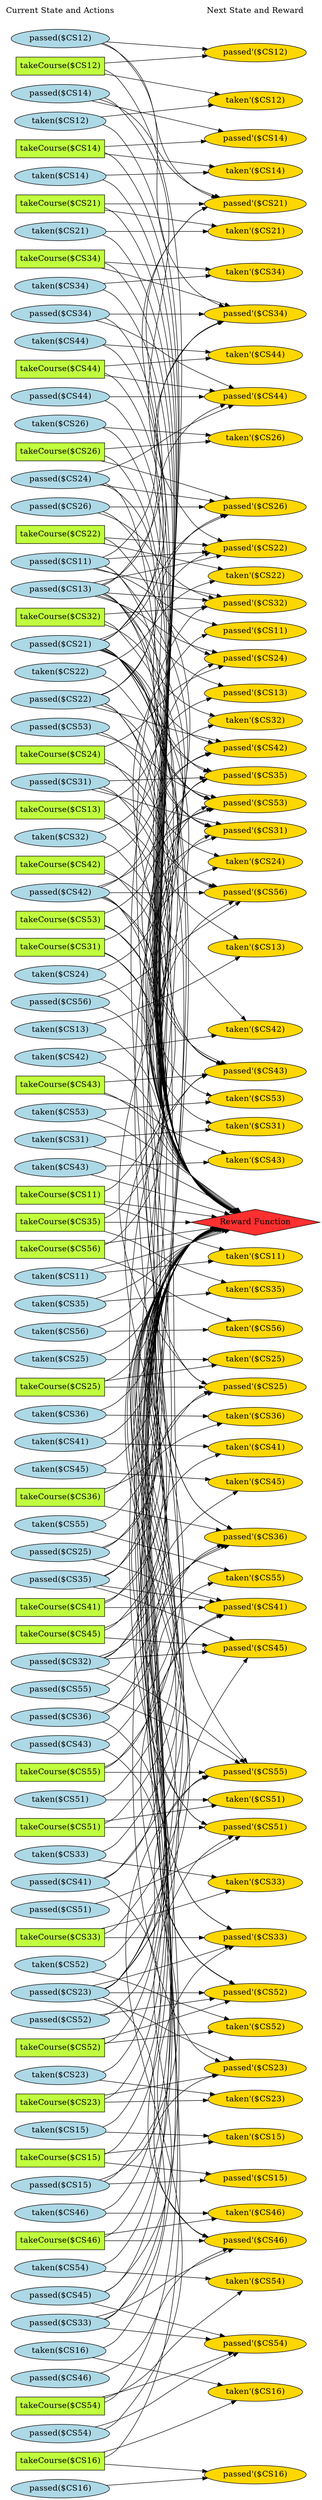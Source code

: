 digraph G {
	graph [bb="0,0,579,4929.4",
		fontname=Helvetica,
		fontsize=16,
		rankdir=LR,
		ranksep=2.00,
		ratio=auto,
		size=600
	];
	node [fontsize=16,
		label="\N"
	];
	{
		graph [rank=same];
		"taken($CS42)"		 [color=black,
			fillcolor=lightblue,
			height=0.51069,
			pos="90.5,2847.4",
			shape=ellipse,
			style=filled,
			width=2.082];
		"takeCourse($CS15)"		 [color=black,
			fillcolor=olivedrab1,
			height=0.5,
			pos="90.5,671.38",
			shape=box,
			style=filled,
			width=1.9861];
		"takeCourse($CS55)"		 [color=black,
			fillcolor=olivedrab1,
			height=0.5,
			pos="90.5,1431.4",
			shape=box,
			style=filled,
			width=1.9861];
		"taken($CS26)"		 [color=black,
			fillcolor=lightblue,
			height=0.51069,
			pos="90.5,4097.4",
			shape=ellipse,
			style=filled,
			width=2.082];
		"taken($CS14)"		 [color=black,
			fillcolor=lightblue,
			height=0.51069,
			pos="90.5,4586.4",
			shape=ellipse,
			style=filled,
			width=2.082];
		"takeCourse($CS43)"		 [color=black,
			fillcolor=olivedrab1,
			height=0.5,
			pos="90.5,2793.4",
			shape=box,
			style=filled,
			width=1.9861];
		"takeCourse($CS31)"		 [color=black,
			fillcolor=olivedrab1,
			height=0.5,
			pos="90.5,3066.4",
			shape=box,
			style=filled,
			width=1.9861];
		"taken($CS54)"		 [color=black,
			fillcolor=lightblue,
			height=0.51069,
			pos="90.5,454.38",
			shape=ellipse,
			style=filled,
			width=2.082];
		"passed($CS46)"		 [color=black,
			fillcolor=lightblue,
			height=0.51069,
			pos="90.5,234.38",
			shape=ellipse,
			style=filled,
			width=2.2195];
		"passed($CS34)"		 [color=black,
			fillcolor=lightblue,
			height=0.51069,
			pos="90.5,4315.4",
			shape=ellipse,
			style=filled,
			width=2.2195];
		"passed($CS22)"		 [color=black,
			fillcolor=lightblue,
			height=0.51069,
			pos="90.5,3553.4",
			shape=ellipse,
			style=filled,
			width=2.2195];
		"taken($CS31)"		 [color=black,
			fillcolor=lightblue,
			height=0.51069,
			pos="90.5,2684.4",
			shape=ellipse,
			style=filled,
			width=2.082];
		"passed($CS51)"		 [color=black,
			fillcolor=lightblue,
			height=0.51069,
			pos="90.5,1159.4",
			shape=ellipse,
			style=filled,
			width=2.2195];
		"takeCourse($CS16)"		 [color=black,
			fillcolor=olivedrab1,
			height=0.5,
			pos="90.5,72.385",
			shape=box,
			style=filled,
			width=1.9861];
		"takeCourse($CS56)"		 [color=black,
			fillcolor=olivedrab1,
			height=0.5,
			pos="90.5,2467.4",
			shape=box,
			style=filled,
			width=1.9861];
		"takeCourse($CS44)"		 [color=black,
			fillcolor=olivedrab1,
			height=0.5,
			pos="90.5,4206.4",
			shape=box,
			style=filled,
			width=1.9861];
		"taken($CS15)"		 [color=black,
			fillcolor=lightblue,
			height=0.51069,
			pos="90.5,725.38",
			shape=ellipse,
			style=filled,
			width=2.082];
		"takeCourse($CS32)"		 [color=black,
			fillcolor=olivedrab1,
			height=0.5,
			pos="90.5,3717.4",
			shape=box,
			style=filled,
			width=1.9861];
		"taken($CS55)"		 [color=black,
			fillcolor=lightblue,
			height=0.51069,
			pos="90.5,1922.4",
			shape=ellipse,
			style=filled,
			width=2.082];
		"taken($CS43)"		 [color=black,
			fillcolor=lightblue,
			height=0.51069,
			pos="90.5,2629.4",
			shape=ellipse,
			style=filled,
			width=2.082];
		"passed($CS35)"		 [color=black,
			fillcolor=lightblue,
			height=0.51069,
			pos="90.5,1812.4",
			shape=ellipse,
			style=filled,
			width=2.2195];
		"passed($CS23)"		 [color=black,
			fillcolor=lightblue,
			height=0.51069,
			pos="90.5,996.38",
			shape=ellipse,
			style=filled,
			width=2.2195];
		"passed($CS11)"		 [color=black,
			fillcolor=lightblue,
			height=0.51069,
			pos="90.5,3826.4",
			shape=ellipse,
			style=filled,
			width=2.2195];
		"passed($CS52)"		 [color=black,
			fillcolor=lightblue,
			height=0.51069,
			pos="90.5,941.38",
			shape=ellipse,
			style=filled,
			width=2.2195];
		"taken($CS52)"		 [color=black,
			fillcolor=lightblue,
			height=0.51069,
			pos="90.5,1051.4",
			shape=ellipse,
			style=filled,
			width=2.082];
		"takeCourse($CS25)"		 [color=black,
			fillcolor=olivedrab1,
			height=0.5,
			pos="90.5,2194.4",
			shape=box,
			style=filled,
			width=1.9861];
		"takeCourse($CS13)"		 [color=black,
			fillcolor=olivedrab1,
			height=0.5,
			pos="90.5,3336.4",
			shape=box,
			style=filled,
			width=1.9861];
		"taken($CS36)"		 [color=black,
			fillcolor=lightblue,
			height=0.51069,
			pos="90.5,2140.4",
			shape=ellipse,
			style=filled,
			width=2.082];
		"Current State and Actions"		 [color=black,
			fillcolor=white,
			height=0.5,
			pos="90.5,4911.4",
			shape=plaintext,
			style=bold,
			width=2.5139];
		"takeCourse($CS41)"		 [color=black,
			fillcolor=olivedrab1,
			height=0.5,
			pos="90.5,1758.4",
			shape=box,
			style=filled,
			width=1.9861];
		"taken($CS24)"		 [color=black,
			fillcolor=lightblue,
			height=0.51069,
			pos="90.5,3012.4",
			shape=ellipse,
			style=filled,
			width=2.082];
		"taken($CS12)"		 [color=black,
			fillcolor=lightblue,
			height=0.51069,
			pos="90.5,4694.4",
			shape=ellipse,
			style=filled,
			width=2.082];
		"takeCourse($CS53)"		 [color=black,
			fillcolor=olivedrab1,
			height=0.5,
			pos="90.5,3120.4",
			shape=box,
			style=filled,
			width=1.9861];
		"passed($CS36)"		 [color=black,
			fillcolor=lightblue,
			height=0.51069,
			pos="90.5,1540.4",
			shape=ellipse,
			style=filled,
			width=2.2195];
		"passed($CS24)"		 [color=black,
			fillcolor=lightblue,
			height=0.51069,
			pos="90.5,3989.4",
			shape=ellipse,
			style=filled,
			width=2.2195];
		"passed($CS12)"		 [color=black,
			fillcolor=lightblue,
			height=0.51069,
			pos="90.5,4857.4",
			shape=ellipse,
			style=filled,
			width=2.2195];
		"taken($CS53)"		 [color=black,
			fillcolor=lightblue,
			height=0.51069,
			pos="90.5,2739.4",
			shape=ellipse,
			style=filled,
			width=2.082];
		"passed($CS41)"		 [color=black,
			fillcolor=lightblue,
			height=0.51069,
			pos="90.5,1214.4",
			shape=ellipse,
			style=filled,
			width=2.2195];
		"taken($CS41)"		 [color=black,
			fillcolor=lightblue,
			height=0.51069,
			pos="90.5,2085.4",
			shape=ellipse,
			style=filled,
			width=2.082];
		"takeCourse($CS26)"		 [color=black,
			fillcolor=olivedrab1,
			height=0.5,
			pos="90.5,4043.4",
			shape=box,
			style=filled,
			width=1.9861];
		"takeCourse($CS14)"		 [color=black,
			fillcolor=olivedrab1,
			height=0.5,
			pos="90.5,4640.4",
			shape=box,
			style=filled,
			width=1.9861];
		"taken($CS25)"		 [color=black,
			fillcolor=lightblue,
			height=0.51069,
			pos="90.5,2248.4",
			shape=ellipse,
			style=filled,
			width=2.082];
		"taken($CS13)"		 [color=black,
			fillcolor=lightblue,
			height=0.51069,
			pos="90.5,2902.4",
			shape=ellipse,
			style=filled,
			width=2.082];
		"takeCourse($CS54)"		 [color=black,
			fillcolor=olivedrab1,
			height=0.5,
			pos="90.5,180.38",
			shape=box,
			style=filled,
			width=1.9861];
		"takeCourse($CS42)"		 [color=black,
			fillcolor=olivedrab1,
			height=0.5,
			pos="90.5,3228.4",
			shape=box,
			style=filled,
			width=1.9861];
		"passed($CS25)"		 [color=black,
			fillcolor=lightblue,
			height=0.51069,
			pos="90.5,1867.4",
			shape=ellipse,
			style=filled,
			width=2.2195];
		"passed($CS13)"		 [color=black,
			fillcolor=lightblue,
			height=0.51069,
			pos="90.5,3771.4",
			shape=ellipse,
			style=filled,
			width=2.2195];
		"passed($CS53)"		 [color=black,
			fillcolor=lightblue,
			height=0.51069,
			pos="90.5,3498.4",
			shape=ellipse,
			style=filled,
			width=2.2195];
		"takeCourse($CS23)"		 [color=black,
			fillcolor=olivedrab1,
			height=0.5,
			pos="90.5,779.38",
			shape=box,
			style=filled,
			width=1.9861];
		"takeCourse($CS11)"		 [color=black,
			fillcolor=olivedrab1,
			height=0.5,
			pos="90.5,2575.4",
			shape=box,
			style=filled,
			width=1.9861];
		"takeCourse($CS35)"		 [color=black,
			fillcolor=olivedrab1,
			height=0.5,
			pos="90.5,2521.4",
			shape=box,
			style=filled,
			width=1.9861];
		"taken($CS46)"		 [color=black,
			fillcolor=lightblue,
			height=0.51069,
			pos="90.5,562.38",
			shape=ellipse,
			style=filled,
			width=2.082];
		"takeCourse($CS51)"		 [color=black,
			fillcolor=olivedrab1,
			height=0.5,
			pos="90.5,1323.4",
			shape=box,
			style=filled,
			width=1.9861];
		"taken($CS34)"		 [color=black,
			fillcolor=lightblue,
			height=0.51069,
			pos="90.5,4370.4",
			shape=ellipse,
			style=filled,
			width=2.082];
		"taken($CS22)"		 [color=black,
			fillcolor=lightblue,
			height=0.51069,
			pos="90.5,3608.4",
			shape=ellipse,
			style=filled,
			width=2.082];
		"passed($CS26)"		 [color=black,
			fillcolor=lightblue,
			height=0.51069,
			pos="90.5,3934.4",
			shape=ellipse,
			style=filled,
			width=2.2195];
		"passed($CS14)"		 [color=black,
			fillcolor=lightblue,
			height=0.51069,
			pos="90.5,4749.4",
			shape=ellipse,
			style=filled,
			width=2.2195];
		"passed($CS54)"		 [color=black,
			fillcolor=lightblue,
			height=0.51069,
			pos="90.5,126.38",
			shape=ellipse,
			style=filled,
			width=2.2195];
		"passed($CS42)"		 [color=black,
			fillcolor=lightblue,
			height=0.51069,
			pos="90.5,3174.4",
			shape=ellipse,
			style=filled,
			width=2.2195];
		"taken($CS51)"		 [color=black,
			fillcolor=lightblue,
			height=0.51069,
			pos="90.5,1377.4",
			shape=ellipse,
			style=filled,
			width=2.082];
		"takeCourse($CS12)"		 [color=black,
			fillcolor=olivedrab1,
			height=0.5,
			pos="90.5,4803.4",
			shape=box,
			style=filled,
			width=1.9861];
		"takeCourse($CS36)"		 [color=black,
			fillcolor=olivedrab1,
			height=0.5,
			pos="90.5,1976.4",
			shape=box,
			style=filled,
			width=1.9861];
		"takeCourse($CS24)"		 [color=black,
			fillcolor=olivedrab1,
			height=0.5,
			pos="90.5,3444.4",
			shape=box,
			style=filled,
			width=1.9861];
		"takeCourse($CS52)"		 [color=black,
			fillcolor=olivedrab1,
			height=0.5,
			pos="90.5,887.38",
			shape=box,
			style=filled,
			width=1.9861];
		"taken($CS35)"		 [color=black,
			fillcolor=lightblue,
			height=0.51069,
			pos="90.5,2358.4",
			shape=ellipse,
			style=filled,
			width=2.082];
		"taken($CS23)"		 [color=black,
			fillcolor=lightblue,
			height=0.51069,
			pos="90.5,833.38",
			shape=ellipse,
			style=filled,
			width=2.082];
		"taken($CS11)"		 [color=black,
			fillcolor=lightblue,
			height=0.51069,
			pos="90.5,2413.4",
			shape=ellipse,
			style=filled,
			width=2.082];
		"passed($CS15)"		 [color=black,
			fillcolor=lightblue,
			height=0.51069,
			pos="90.5,617.38",
			shape=ellipse,
			style=filled,
			width=2.2195];
		"passed($CS55)"		 [color=black,
			fillcolor=lightblue,
			height=0.51069,
			pos="90.5,1595.4",
			shape=ellipse,
			style=filled,
			width=2.2195];
		"passed($CS43)"		 [color=black,
			fillcolor=lightblue,
			height=0.51069,
			pos="90.5,1485.4",
			shape=ellipse,
			style=filled,
			width=2.2195];
		"passed($CS31)"		 [color=black,
			fillcolor=lightblue,
			height=0.51069,
			pos="90.5,3390.4",
			shape=ellipse,
			style=filled,
			width=2.2195];
		"takeCourse($CS45)"		 [color=black,
			fillcolor=olivedrab1,
			height=0.5,
			pos="90.5,1704.4",
			shape=box,
			style=filled,
			width=1.9861];
		"takeCourse($CS33)"		 [color=black,
			fillcolor=olivedrab1,
			height=0.5,
			pos="90.5,1105.4",
			shape=box,
			style=filled,
			width=1.9861];
		"taken($CS16)"		 [color=black,
			fillcolor=lightblue,
			height=0.51069,
			pos="90.5,289.38",
			shape=ellipse,
			style=filled,
			width=2.082];
		"taken($CS56)"		 [color=black,
			fillcolor=lightblue,
			height=0.51069,
			pos="90.5,2303.4",
			shape=ellipse,
			style=filled,
			width=2.082];
		"takeCourse($CS21)"		 [color=black,
			fillcolor=olivedrab1,
			height=0.5,
			pos="90.5,4532.4",
			shape=box,
			style=filled,
			width=1.9861];
		"taken($CS44)"		 [color=black,
			fillcolor=lightblue,
			height=0.51069,
			pos="90.5,4260.4",
			shape=ellipse,
			style=filled,
			width=2.082];
		"taken($CS32)"		 [color=black,
			fillcolor=lightblue,
			height=0.51069,
			pos="90.5,3282.4",
			shape=ellipse,
			style=filled,
			width=2.082];
		"passed($CS16)"		 [color=black,
			fillcolor=lightblue,
			height=0.51069,
			pos="90.5,18.385",
			shape=ellipse,
			style=filled,
			width=2.2195];
		"passed($CS56)"		 [color=black,
			fillcolor=lightblue,
			height=0.51069,
			pos="90.5,2957.4",
			shape=ellipse,
			style=filled,
			width=2.2195];
		"passed($CS44)"		 [color=black,
			fillcolor=lightblue,
			height=0.51069,
			pos="90.5,4152.4",
			shape=ellipse,
			style=filled,
			width=2.2195];
		"passed($CS32)"		 [color=black,
			fillcolor=lightblue,
			height=0.51069,
			pos="90.5,1650.4",
			shape=ellipse,
			style=filled,
			width=2.2195];
		"takeCourse($CS34)"		 [color=black,
			fillcolor=olivedrab1,
			height=0.5,
			pos="90.5,4424.4",
			shape=box,
			style=filled,
			width=1.9861];
		"takeCourse($CS22)"		 [color=black,
			fillcolor=olivedrab1,
			height=0.5,
			pos="90.5,3880.4",
			shape=box,
			style=filled,
			width=1.9861];
		"takeCourse($CS46)"		 [color=black,
			fillcolor=olivedrab1,
			height=0.5,
			pos="90.5,508.38",
			shape=box,
			style=filled,
			width=1.9861];
		"taken($CS45)"		 [color=black,
			fillcolor=lightblue,
			height=0.51069,
			pos="90.5,2030.4",
			shape=ellipse,
			style=filled,
			width=2.082];
		"taken($CS33)"		 [color=black,
			fillcolor=lightblue,
			height=0.51069,
			pos="90.5,1269.4",
			shape=ellipse,
			style=filled,
			width=2.082];
		"taken($CS21)"		 [color=black,
			fillcolor=lightblue,
			height=0.51069,
			pos="90.5,4478.4",
			shape=ellipse,
			style=filled,
			width=2.082];
		"passed($CS45)"		 [color=black,
			fillcolor=lightblue,
			height=0.51069,
			pos="90.5,399.38",
			shape=ellipse,
			style=filled,
			width=2.2195];
		"passed($CS33)"		 [color=black,
			fillcolor=lightblue,
			height=0.51069,
			pos="90.5,344.38",
			shape=ellipse,
			style=filled,
			width=2.2195];
		"passed($CS21)"		 [color=black,
			fillcolor=lightblue,
			height=0.51069,
			pos="90.5,3663.4",
			shape=ellipse,
			style=filled,
			width=2.2195];
	}
	{
		graph [rank=same];
		"taken'($CS14)"		 [color=black,
			fillcolor=gold1,
			height=0.51069,
			pos="452,4601.4",
			shape=ellipse,
			style=filled,
			width=2.141];
		"taken'($CS26)"		 [color=black,
			fillcolor=gold1,
			height=0.51069,
			pos="452,4070.4",
			shape=ellipse,
			style=filled,
			width=2.141];
		"taken'($CS54)"		 [color=black,
			fillcolor=gold1,
			height=0.51069,
			pos="452,397.38",
			shape=ellipse,
			style=filled,
			width=2.141];
		"taken'($CS42)"		 [color=black,
			fillcolor=gold1,
			height=0.51069,
			pos="452,2903.4",
			shape=ellipse,
			style=filled,
			width=2.141];
		"taken'($CS41)"		 [color=black,
			fillcolor=gold1,
			height=0.51069,
			pos="452,2027.4",
			shape=ellipse,
			style=filled,
			width=2.141];
		"Next State and Reward"		 [color=black,
			fillcolor=white,
			height=0.5,
			pos="452,4911.4",
			shape=plaintext,
			style=bold,
			width=2.25];
		"passed'($CS46)"		 [color=black,
			fillcolor=gold1,
			height=0.51069,
			pos="452,507.38",
			shape=ellipse,
			style=filled,
			width=2.2785];
		"passed'($CS34)"		 [color=black,
			fillcolor=gold1,
			height=0.51069,
			pos="452,4315.4",
			shape=ellipse,
			style=filled,
			width=2.2785];
		"passed'($CS22)"		 [color=black,
			fillcolor=gold1,
			height=0.51069,
			pos="452,3878.4",
			shape=ellipse,
			style=filled,
			width=2.2785];
		"taken'($CS25)"		 [color=black,
			fillcolor=gold1,
			height=0.51069,
			pos="452,2248.4",
			shape=ellipse,
			style=filled,
			width=2.141];
		"taken'($CS13)"		 [color=black,
			fillcolor=gold1,
			height=0.51069,
			pos="452,3012.4",
			shape=ellipse,
			style=filled,
			width=2.141];
		"taken'($CS53)"		 [color=black,
			fillcolor=gold1,
			height=0.51069,
			pos="452,2753.4",
			shape=ellipse,
			style=filled,
			width=2.141];
		"taken'($CS52)"		 [color=black,
			fillcolor=gold1,
			height=0.51069,
			pos="452,934.38",
			shape=ellipse,
			style=filled,
			width=2.141];
		"passed'($CS45)"		 [color=black,
			fillcolor=gold1,
			height=0.51069,
			pos="452,1676.4",
			shape=ellipse,
			style=filled,
			width=2.2785];
		"passed'($CS33)"		 [color=black,
			fillcolor=gold1,
			height=0.51069,
			pos="452,1105.4",
			shape=ellipse,
			style=filled,
			width=2.2785];
		"passed'($CS21)"		 [color=black,
			fillcolor=gold1,
			height=0.51069,
			pos="452,4533.4",
			shape=ellipse,
			style=filled,
			width=2.2785];
		"taken'($CS16)"		 [color=black,
			fillcolor=gold1,
			height=0.51069,
			pos="452,112.38",
			shape=ellipse,
			style=filled,
			width=2.141];
		"taken'($CS32)"		 [color=black,
			fillcolor=gold1,
			height=0.51069,
			pos="452,3509.4",
			shape=ellipse,
			style=filled,
			width=2.141];
		"taken'($CS56)"		 [color=black,
			fillcolor=gold1,
			height=0.51069,
			pos="452,2314.4",
			shape=ellipse,
			style=filled,
			width=2.141];
		"taken'($CS44)"		 [color=black,
			fillcolor=gold1,
			height=0.51069,
			pos="452,4233.4",
			shape=ellipse,
			style=filled,
			width=2.141];
		"passed'($CS16)"		 [color=black,
			fillcolor=gold1,
			height=0.51069,
			pos="452,31.385",
			shape=ellipse,
			style=filled,
			width=2.2785];
		"passed'($CS56)"		 [color=black,
			fillcolor=gold1,
			height=0.51069,
			pos="452,3174.4",
			shape=ellipse,
			style=filled,
			width=2.2785];
		"passed'($CS44)"		 [color=black,
			fillcolor=gold1,
			height=0.51069,
			pos="452,4152.4",
			shape=ellipse,
			style=filled,
			width=2.2785];
		"passed'($CS32)"		 [color=black,
			fillcolor=gold1,
			height=0.51069,
			pos="452,3768.4",
			shape=ellipse,
			style=filled,
			width=2.2785];
		"taken'($CS15)"		 [color=black,
			fillcolor=gold1,
			height=0.51069,
			pos="452,704.38",
			shape=ellipse,
			style=filled,
			width=2.141];
		"taken'($CS43)"		 [color=black,
			fillcolor=gold1,
			height=0.51069,
			pos="452,2636.4",
			shape=ellipse,
			style=filled,
			width=2.141];
		"taken'($CS31)"		 [color=black,
			fillcolor=gold1,
			height=0.51069,
			pos="452,2691.4",
			shape=ellipse,
			style=filled,
			width=2.141];
		"taken'($CS55)"		 [color=black,
			fillcolor=gold1,
			height=0.51069,
			pos="452,1816.4",
			shape=ellipse,
			style=filled,
			width=2.141];
		"passed'($CS31)"		 [color=black,
			fillcolor=gold1,
			height=0.51069,
			pos="452,3285.4",
			shape=ellipse,
			style=filled,
			width=2.2785];
		"passed'($CS15)"		 [color=black,
			fillcolor=gold1,
			height=0.51069,
			pos="452,630.38",
			shape=ellipse,
			style=filled,
			width=2.2785];
		"passed'($CS55)"		 [color=black,
			fillcolor=gold1,
			height=0.51069,
			pos="452,1513.4",
			shape=ellipse,
			style=filled,
			width=2.2785];
		"passed'($CS43)"		 [color=black,
			fillcolor=gold1,
			height=0.51069,
			pos="452,2821.4",
			shape=ellipse,
			style=filled,
			width=2.2785];
		"taken'($CS46)"		 [color=black,
			fillcolor=gold1,
			height=0.51069,
			pos="452,562.38",
			shape=ellipse,
			style=filled,
			width=2.141];
		"taken'($CS34)"		 [color=black,
			fillcolor=gold1,
			height=0.51069,
			pos="452,4397.4",
			shape=ellipse,
			style=filled,
			width=2.141];
		"taken'($CS22)"		 [color=black,
			fillcolor=gold1,
			height=0.51069,
			pos="452,3823.4",
			shape=ellipse,
			style=filled,
			width=2.141];
		"passed'($CS42)"		 [color=black,
			fillcolor=gold1,
			height=0.51069,
			pos="452,3453.4",
			shape=ellipse,
			style=filled,
			width=2.2785];
		"Reward Function"		 [color=black,
			fillcolor=firebrick1,
			height=0.72222,
			pos="452,2521.4",
			shape=diamond,
			style=filled,
			width=3.5278];
		"passed'($CS26)"		 [color=black,
			fillcolor=gold1,
			height=0.51069,
			pos="452,3934.4",
			shape=ellipse,
			style=filled,
			width=2.2785];
		"passed'($CS14)"		 [color=black,
			fillcolor=gold1,
			height=0.51069,
			pos="452,4682.4",
			shape=ellipse,
			style=filled,
			width=2.2785];
		"passed'($CS54)"		 [color=black,
			fillcolor=gold1,
			height=0.51069,
			pos="452,234.38",
			shape=ellipse,
			style=filled,
			width=2.2785];
		"taken'($CS21)"		 [color=black,
			fillcolor=gold1,
			height=0.51069,
			pos="452,4478.4",
			shape=ellipse,
			style=filled,
			width=2.141];
		"taken'($CS45)"		 [color=black,
			fillcolor=gold1,
			height=0.51069,
			pos="452,1946.4",
			shape=ellipse,
			style=filled,
			width=2.141];
		"taken'($CS33)"		 [color=black,
			fillcolor=gold1,
			height=0.51069,
			pos="452,1213.4",
			shape=ellipse,
			style=filled,
			width=2.141];
		"passed'($CS53)"		 [color=black,
			fillcolor=gold1,
			height=0.51069,
			pos="452,3340.4",
			shape=ellipse,
			style=filled,
			width=2.2785];
		"passed'($CS41)"		 [color=black,
			fillcolor=gold1,
			height=0.51069,
			pos="452,1758.4",
			shape=ellipse,
			style=filled,
			width=2.2785];
		"passed'($CS25)"		 [color=black,
			fillcolor=gold1,
			height=0.51069,
			pos="452,2193.4",
			shape=ellipse,
			style=filled,
			width=2.2785];
		"passed'($CS13)"		 [color=black,
			fillcolor=gold1,
			height=0.51069,
			pos="452,3570.4",
			shape=ellipse,
			style=filled,
			width=2.2785];
		"taken'($CS36)"		 [color=black,
			fillcolor=gold1,
			height=0.51069,
			pos="452,2134.4",
			shape=ellipse,
			style=filled,
			width=2.141];
		"taken'($CS24)"		 [color=black,
			fillcolor=gold1,
			height=0.51069,
			pos="452,3229.4",
			shape=ellipse,
			style=filled,
			width=2.141];
		"taken'($CS12)"		 [color=black,
			fillcolor=gold1,
			height=0.51069,
			pos="452,4789.4",
			shape=ellipse,
			style=filled,
			width=2.141];
		"passed'($CS52)"		 [color=black,
			fillcolor=gold1,
			height=0.51069,
			pos="452,996.38",
			shape=ellipse,
			style=filled,
			width=2.2785];
		"taken'($CS51)"		 [color=black,
			fillcolor=gold1,
			height=0.51069,
			pos="452,1377.4",
			shape=ellipse,
			style=filled,
			width=2.141];
		"passed'($CS36)"		 [color=black,
			fillcolor=gold1,
			height=0.51069,
			pos="452,1878.4",
			shape=ellipse,
			style=filled,
			width=2.2785];
		"passed'($CS24)"		 [color=black,
			fillcolor=gold1,
			height=0.51069,
			pos="452,3625.4",
			shape=ellipse,
			style=filled,
			width=2.2785];
		"passed'($CS12)"		 [color=black,
			fillcolor=gold1,
			height=0.51069,
			pos="452,4851.4",
			shape=ellipse,
			style=filled,
			width=2.2785];
		"taken'($CS35)"		 [color=black,
			fillcolor=gold1,
			height=0.51069,
			pos="452,2369.4",
			shape=ellipse,
			style=filled,
			width=2.141];
		"taken'($CS23)"		 [color=black,
			fillcolor=gold1,
			height=0.51069,
			pos="452,785.38",
			shape=ellipse,
			style=filled,
			width=2.141];
		"taken'($CS11)"		 [color=black,
			fillcolor=gold1,
			height=0.51069,
			pos="452,2447.4",
			shape=ellipse,
			style=filled,
			width=2.141];
		"passed'($CS51)"		 [color=black,
			fillcolor=gold1,
			height=0.51069,
			pos="452,1322.4",
			shape=ellipse,
			style=filled,
			width=2.2785];
		"passed'($CS35)"		 [color=black,
			fillcolor=gold1,
			height=0.51069,
			pos="452,3395.4",
			shape=ellipse,
			style=filled,
			width=2.2785];
		"passed'($CS23)"		 [color=black,
			fillcolor=gold1,
			height=0.51069,
			pos="452,853.38",
			shape=ellipse,
			style=filled,
			width=2.2785];
		"passed'($CS11)"		 [color=black,
			fillcolor=gold1,
			height=0.51069,
			pos="452,3691.4",
			shape=ellipse,
			style=filled,
			width=2.2785];
	}
	"taken($CS42)" -> "taken'($CS42)"	 [color=black,
		pos="e,386.98,2893.4 154.12,2857.1 216.21,2866.8 311.33,2881.6 377.09,2891.9",
		style=solid];
	"taken($CS42)" -> "Reward Function"	 [pos="e,417.2,2540.3 150.07,2836 160.99,2832.2 171.84,2827.1 181,2820.4 272.57,2753.3 245.15,2690.1 325,2609.4 349.76,2584.4 382.47,2561.8 \
408.35,2545.7"];
	"takeCourse($CS15)" -> "taken'($CS15)"	 [color=black,
		pos="e,379.64,697.83 162.1,677.87 221.66,683.33 306.96,691.16 369.43,696.9",
		style=solid];
	"takeCourse($CS15)" -> "passed'($CS15)"	 [color=black,
		pos="e,378.41,638.66 162.1,663.33 221.27,656.58 305.85,646.94 368.21,639.83",
		style=solid];
	"takeCourse($CS15)" -> "Reward Function"	 [pos="e,380.05,2510 162.19,683.43 169.38,687.19 175.9,692.07 181,698.38 429.78,1006.4 86.21,2158.5 325,2474.4 336.29,2489.3 352.86,2499.5 \
370.3,2506.5"];
	"takeCourse($CS55)" -> "taken'($CS55)"	 [color=black,
		pos="e,379.04,1810.3 162.08,1446.1 168.94,1449.4 175.41,1453.4 181,1458.4 299.92,1563.6 203.4,1683.3 325,1785.4 337.57,1795.9 353.2,1803 \
369.12,1807.7",
		style=solid];
	"takeCourse($CS55)" -> "passed'($CS55)"	 [color=black,
		pos="e,393.87,1500.4 162.1,1447.5 226.44,1462.2 320.82,1483.7 384.01,1498.1",
		style=solid];
	"takeCourse($CS55)" -> "Reward Function"	 [pos="e,381.33,2509.7 162.26,1444 169.34,1447.6 175.82,1452.4 181,1458.4 478.04,1804.5 39.193,2119 325,2474.4 336.85,2489.1 353.82,2499.2 \
371.47,2506.2"];
	"taken($CS26)" -> "taken'($CS26)"	 [color=black,
		pos="e,378.27,4075.8 162.53,4092.1 221.65,4087.6 305.9,4081.3 368.1,4076.6",
		style=solid];
	"taken($CS26)" -> "Reward Function"	 [pos="e,409.68,2538.7 155.88,4088.1 165.51,4084.1 174.4,4078.4 181,4070.4 388.17,3818.4 160.16,2890.9 325,2609.4 342.2,2580 373.55,2558.1 \
400.67,2543.4"];
	"taken($CS14)" -> "taken'($CS14)"	 [color=black,
		pos="e,375.75,4598.2 164.68,4589.4 222.93,4591.9 304.54,4595.3 365.73,4597.8",
		style=solid];
	"taken($CS14)" -> "Reward Function"	 [pos="e,409.14,2538.8 156.05,4577.3 165.66,4573.2 174.5,4567.5 181,4559.4 452.78,4220.4 110.07,2987 325,2609.4 341.78,2579.9 372.97,2558 \
400.11,2543.4"];
	"takeCourse($CS43)" -> "taken'($CS43)"	 [color=black,
		pos="e,385.65,2645.8 159.83,2775.3 167.11,2772.6 174.29,2769.7 181,2766.4 251.46,2731.9 253.31,2696.2 325,2664.4 340.84,2657.4 358.61,\
2652 375.69,2648",
		style=solid];
	"takeCourse($CS43)" -> "passed'($CS43)"	 [color=black,
		pos="e,374.35,2815.4 162.1,2798.9 220.01,2803.4 302.26,2809.8 364.2,2814.6",
		style=solid];
	"takeCourse($CS43)" -> "Reward Function"	 [pos="e,419.31,2540.8 162.46,2775.9 168.94,2773.2 175.23,2770 181,2766.4 261.18,2716 253.76,2671.8 325,2609.4 351.85,2585.9 385.03,2562.9 \
410.6,2546.3"];
	"takeCourse($CS31)" -> "taken'($CS31)"	 [color=black,
		pos="e,382.03,2699.3 162,3051.6 168.87,3048.3 175.37,3044.3 181,3039.4 296.49,2938.8 208.4,2825.6 325,2726.4 338.37,2715 355.15,2707.3 \
372.08,2702.1",
		style=solid];
	"takeCourse($CS31)" -> "passed'($CS31)"	 [color=black,
		pos="e,379.07,3276.8 162.07,3083.5 168.7,3086.4 175.12,3089.6 181,3093.4 262.38,3145.6 241.93,3207 325,3256.4 338.37,3264.3 353.74,3270.1 \
369.04,3274.3",
		style=solid];
	"takeCourse($CS31)" -> "Reward Function"	 [pos="e,412.96,2539.5 162.11,3052.4 169.04,3049 175.53,3044.7 181,3039.4 325.64,2899 204.29,2770.8 325,2609.4 345.67,2581.7 377.63,2559.6 \
404.19,2544.4"];
	"taken($CS54)" -> "taken'($CS54)"	 [color=black,
		pos="e,387.29,407.49 154.12,444.46 216.31,434.6 311.63,419.48 377.4,409.05",
		style=solid];
	"taken($CS54)" -> "Reward Function"	 [pos="e,379.96,2510.1 156.06,463.48 165.67,467.53 174.51,473.28 181,481.38 458.47,828.06 58.771,2119 325,2474.4 336.22,2489.4 352.77,2499.6 \
370.2,2506.5"];
	"passed($CS46)" -> "passed'($CS46)"	 [color=black,
		pos="e,420.42,490.32 148.48,247.13 159.77,251.02 171.15,256.02 181,262.38 261.91,314.67 252.15,361.35 325,424.38 351.93,447.69 385.8,\
469.65 411.64,485.13",
		style=solid];
	"passed($CS34)" -> "passed'($CS34)"	 [color=black,
		pos="e,369.68,4315.4 170.84,4315.4 226.53,4315.4 301.15,4315.4 359.38,4315.4",
		style=solid];
	"passed($CS34)" -> "passed'($CS44)"	 [color=black,
		pos="e,410.78,4168.3 142.82,4301.4 155.49,4297.3 168.89,4292.6 181,4287.4 248.41,4258.3 259.16,4238.9 325,4206.4 349.76,4194.2 377.95,\
4181.9 401.39,4172.2",
		style=solid];
	"passed($CS34)" -> "passed'($CS43)"	 [color=black,
		pos="e,390.56,2833.7 156.8,4305 166.08,4300.9 174.62,4295.2 181,4287.4 579.65,3799.1 -46.613,3385.6 325,2876.4 338.54,2857.8 359.72,2845.4 \
380.87,2837.2",
		style=solid];
	"passed($CS22)" -> "passed'($CS22)"	 [color=black,
		pos="e,374.48,3872.2 152.08,3565.3 162.46,3569.2 172.6,3574.4 181,3581.4 285.48,3667.8 216.96,3768.4 325,3850.4 336.6,3859.2 350.44,3865.3 \
364.62,3869.6",
		style=solid];
	"passed($CS22)" -> "passed'($CS33)"	 [color=black,
		pos="e,407.87,1121 157.07,3543.2 166.32,3539.1 174.77,3533.3 181,3525.4 502.15,3115.4 61.525,1635.6 325,1186.4 341.42,1158.4 371.77,1138.4 \
398.57,1125.3",
		style=solid];
	"passed($CS22)" -> "passed'($CS31)"	 [color=black,
		pos="e,375.91,3292.5 150.56,3541.1 161.32,3537.2 171.98,3532.1 181,3525.4 272.45,3457.5 230.76,3377.4 325,3313.4 337.2,3305.1 351.46,\
3299.2 365.9,3295.1",
		style=solid];
	"passed($CS22)" -> "passed'($CS42)"	 [color=black,
		pos="e,392.14,3466 138.55,3538.7 195.95,3520.8 289.69,3491.8 325,3482.4 343.48,3477.5 363.61,3472.6 382.25,3468.3",
		style=solid];
	"passed($CS22)" -> "passed'($CS26)"	 [color=black,
		pos="e,374.2,3928.4 152.96,3564.9 163.14,3568.9 172.98,3574.2 181,3581.4 298.65,3686.2 203.41,3805.2 325,3905.4 336.33,3914.7 350.09,\
3921.2 364.31,3925.6",
		style=solid];
	"passed($CS22)" -> "passed'($CS36)"	 [color=black,
		pos="e,378.69,1886.8 156.88,3543.1 166.15,3538.9 174.66,3533.2 181,3525.4 405.89,3246.4 101.7,2199.6 325,1919.4 336.09,1905.5 351.97,\
1896.2 368.74,1890.1",
		style=solid];
	"taken($CS31)" -> "taken'($CS31)"	 [color=black,
		pos="e,374.88,2689.9 165.55,2685.8 223.36,2687 303.78,2688.5 364.54,2689.7",
		style=solid];
	"taken($CS31)" -> "Reward Function"	 [pos="e,417.29,2540.5 140.77,2670.5 153.99,2666.4 168.17,2661.6 181,2656.4 263.76,2623 355.88,2574.3 408.29,2545.4"];
	"passed($CS51)" -> "passed'($CS51)"	 [color=black,
		pos="e,420.96,1305.4 141.71,1173.5 154.65,1177.6 168.47,1182.3 181,1187.4 265.82,1221.6 360.48,1271.9 412.13,1300.5",
		style=solid];
	"takeCourse($CS16)" -> "taken'($CS16)"	 [color=black,
		pos="e,381.79,104.68 162.1,80.24 222.34,86.943 308.9,96.574 371.55,103.55",
		style=solid];
	"takeCourse($CS16)" -> "passed'($CS16)"	 [color=black,
		pos="e,378.41,39.664 162.1,64.333 221.27,57.585 305.85,47.939 368.21,40.827",
		style=solid];
	"takeCourse($CS16)" -> "Reward Function"	 [pos="e,379.83,2510.2 162.31,84.333 169.48,88.111 175.97,93.02 181,99.385 509,514.1 10.44,2049.4 325,2474.4 336.13,2489.4 352.65,2499.7 \
370.08,2506.6"];
	"takeCourse($CS56)" -> "taken'($CS56)"	 [color=black,
		pos="e,386.07,2323.9 159.29,2449.4 166.74,2446.7 174.12,2443.7 181,2440.4 250.87,2407 253.94,2373.1 325,2342.4 340.99,2335.5 358.89,2330.2 \
376.06,2326.1",
		style=solid];
	"takeCourse($CS56)" -> "passed'($CS56)"	 [color=black,
		pos="e,428.8,3156.7 162.02,2480.8 169.06,2484.3 175.59,2488.8 181,2494.4 355.06,2674.6 203.87,2820.1 325,3039.4 349.65,3084 392.31,3125.3 \
421.08,3150.2",
		style=solid];
	"takeCourse($CS56)" -> "Reward Function"	 [pos="e,378.1,2510.4 162.1,2478 221.18,2486.9 305.57,2499.5 367.9,2508.9"];
	"takeCourse($CS44)" -> "taken'($CS44)"	 [color=black,
		pos="e,378.1,4227.9 162.1,4211.7 221.18,4216.1 305.57,4222.5 367.9,4227.1",
		style=solid];
	"takeCourse($CS44)" -> "passed'($CS44)"	 [color=black,
		pos="e,383.3,4162.6 162.1,4195.8 222.82,4186.7 310.3,4173.5 373.06,4164.1",
		style=solid];
	"takeCourse($CS44)" -> "Reward Function"	 [pos="e,409.31,2538.9 162.12,4194.3 169.33,4190.5 175.87,4185.7 181,4179.4 402.56,3908 149,2912.3 325,2609.4 342.04,2580.1 373.23,2558.2 \
400.31,2543.5"];
	"taken($CS15)" -> "taken'($CS15)"	 [color=black,
		pos="e,376.95,708.71 163.82,721.16 222.47,717.73 305.24,712.9 366.86,709.3",
		style=solid];
	"taken($CS15)" -> "Reward Function"	 [pos="e,380.07,2510 155.99,734.54 165.6,738.59 174.46,744.31 181,752.38 422.64,1050.8 93.036,2168.4 325,2474.4 336.3,2489.3 352.88,2499.5 \
370.32,2506.4"];
	"takeCourse($CS32)" -> "taken'($CS32)"	 [color=black,
		pos="e,387.51,3519.6 162.34,3699.7 168.84,3697 175.17,3693.9 181,3690.4 259.24,3643 246.07,3589.6 325,3543.4 341,3534 359.65,3527.2 377.62,\
3522.2",
		style=solid];
	"takeCourse($CS32)" -> "passed'($CS32)"	 [color=black,
		pos="e,382.4,3758.7 162.1,3727.4 222.53,3736 309.46,3748.3 372.16,3757.2",
		style=solid];
	"takeCourse($CS32)" -> "Reward Function"	 [pos="e,410.01,2538.9 162.31,3704.9 169.39,3701.2 175.85,3696.4 181,3690.4 495.14,3321.3 72.99,3023.4 325,2609.4 342.7,2580.3 374.05,2558.4 \
401.05,2543.7"];
	"taken($CS55)" -> "taken'($CS55)"	 [color=black,
		pos="e,400.34,1830.2 137.48,1908 184.5,1893.5 259.7,1870.4 325,1851.4 346.36,1845.2 369.83,1838.6 390.66,1832.8",
		style=solid];
	"taken($CS55)" -> "Reward Function"	 [pos="e,384.23,2509.2 153.86,1932.3 163.95,1936.2 173.52,1941.7 181,1949.4 349.91,2122.6 161.72,2295.8 325,2474.4 338.22,2488.8 356.3,\
2498.9 374.64,2505.8"];
	"taken($CS43)" -> "taken'($CS43)"	 [color=black,
		pos="e,374.88,2634.9 165.55,2630.8 223.36,2632 303.78,2633.5 364.54,2634.7",
		style=solid];
	"taken($CS43)" -> "Reward Function"	 [pos="e,399.75,2536.8 138.87,2615.2 203.42,2595.8 319.09,2561 390.05,2539.7"];
	"passed($CS35)" -> "passed'($CS45)"	 [color=black,
		pos="e,413.41,1692.8 141.47,1798.2 154.42,1794.3 168.29,1789.9 181,1785.4 260.4,1757.4 350.73,1719.7 404.19,1696.8",
		style=solid];
	"passed($CS35)" -> "Reward Function"	 [pos="e,383.14,2509.4 155.54,1823.3 165.09,1827.3 174.04,1832.8 181,1840.4 377,2052.7 134.78,2256.9 325,2474.4 337.76,2489 355.5,2499 \
373.64,2506"];
	"passed($CS35)" -> "passed'($CS41)"	 [color=black,
		pos="e,383.51,1768.5 157.86,1802.4 218.81,1793.3 309.16,1779.7 373.42,1770",
		style=solid];
	"passed($CS35)" -> "passed'($CS35)"	 [color=black,
		pos="e,370.72,3392.9 156.85,1822.7 166.12,1826.9 174.65,1832.5 181,1840.4 395.53,2105.2 99.469,3111.8 325,3367.4 334.58,3378.2 347.34,\
3385.4 361.08,3390",
		style=solid];
	"passed($CS23)" -> "passed'($CS46)"	 [color=black,
		pos="e,372.44,512.02 154.47,985.08 164.26,981.09 173.57,975.69 181,968.38 325.68,826.26 174.44,671.27 325,535.38 335.68,525.75 348.92,\
519.18 362.78,514.76",
		style=solid];
	"passed($CS23)" -> "passed'($CS33)"	 [color=black,
		pos="e,402.31,1090.6 139.61,1011 205.12,1030.8 322.27,1066.4 392.7,1087.7",
		style=solid];
	"passed($CS23)" -> "passed'($CS31)"	 [color=black,
		pos="e,370.72,3282.5 157.05,1006.6 166.3,1010.7 174.76,1016.4 181,1024.4 488.09,1415.2 3.0955,2877.7 325,3256.4 334.45,3267.5 347.22,\
3274.8 361.02,3279.6",
		style=solid];
	"passed($CS23)" -> "passed'($CS25)"	 [color=black,
		pos="e,372.82,2188.4 156.63,1006.9 165.93,1011 174.52,1016.6 181,1024.4 507.89,1415 -12.412,1779.8 325,2161.4 335.12,2172.8 348.69,2180.5 \
363.19,2185.5",
		style=solid];
	"passed($CS23)" -> "passed'($CS52)"	 [color=black,
		pos="e,369.68,996.38 170.84,996.38 226.53,996.38 301.15,996.38 359.38,996.38",
		style=solid];
	"passed($CS23)" -> "passed'($CS36)"	 [color=black,
		pos="e,375.46,1871.7 155.86,1007 165.37,1011.1 174.23,1016.7 181,1024.4 424.93,1302 76.629,1569.7 325,1843.4 335.87,1855.4 350.44,1863.4 \
365.81,1868.7",
		style=solid];
	"passed($CS23)" -> "passed'($CS24)"	 [color=black,
		pos="e,370.35,3623.2 157.55,1006.7 166.62,1010.9 174.9,1016.5 181,1024.4 532.91,1476.2 -45.682,3160.9 325,3597.4 334.37,3608.4 347.03,\
3615.7 360.73,3620.3",
		style=solid];
	"passed($CS23)" -> "passed'($CS23)"	 [color=black,
		pos="e,413.2,869.6 140.57,982 153.78,977.86 168.01,973.17 181,968.38 192.1,964.3 329.11,905.65 403.57,873.73",
		style=solid];
	"passed($CS11)" -> "passed'($CS34)"	 [color=black,
		pos="e,395.46,4302 155.25,3837.4 164.72,3841.3 173.72,3846.4 181,3853.4 319.83,3985.8 194.26,4119.9 325,4260.4 341.29,4277.9 364.13,4290.1 \
385.89,4298.5",
		style=solid];
	"passed($CS11)" -> "passed'($CS22)"	 [color=black,
		pos="e,382.6,3868.5 158.7,3836.1 219.37,3844.9 308.66,3857.8 372.57,3867",
		style=solid];
	"passed($CS11)" -> "passed'($CS32)"	 [color=black,
		pos="e,384.86,3779.1 156.6,3815.9 217.97,3806 309.93,3791.1 374.71,3780.7",
		style=solid];
	"passed($CS11)" -> "Reward Function"	 [pos="e,409.9,2538.9 156.67,3815.9 165.96,3811.8 174.54,3806.1 181,3798.4 521.5,3389.2 50.944,3065.7 325,2609.4 342.53,2580.2 373.88,2558.3 \
400.92,2543.6"];
	"passed($CS11)" -> "passed'($CS36)"	 [color=black,
		pos="e,378.56,1886.7 156.97,3816.1 166.23,3812 174.72,3806.3 181,3798.4 441.73,3470.7 66.145,2248.6 325,1919.4 335.99,1905.4 351.84,1896.1 \
368.61,1890",
		style=solid];
	"passed($CS11)" -> "passed'($CS11)"	 [color=black,
		pos="e,410.8,3707.3 140.02,3811.9 153.37,3807.8 167.8,3803.1 181,3798.4 183.75,3797.4 324.02,3741.8 401.25,3711.1",
		style=solid];
	"passed($CS52)" -> "passed'($CS55)"	 [color=black,
		pos="e,423.3,1496 154.48,952.68 164.26,956.67 173.57,962.08 181,969.38 326.18,1112.2 211.93,1235 325,1404.4 348.65,1439.8 386.79,1470.5 \
414.92,1490.3",
		style=solid];
	"passed($CS52)" -> "passed'($CS52)"	 [color=black,
		pos="e,383.65,986.08 157.44,951.47 218.43,960.8 309.13,974.68 373.55,984.54",
		style=solid];
	"taken($CS52)" -> "taken'($CS52)"	 [color=black,
		pos="e,398.89,947.76 138.57,1037.2 152.3,1032.9 167.3,1028.1 181,1023.4 245.64,1001.2 260.01,990.55 325,969.38 345.68,962.65 368.54,956.05 \
389.04,950.43",
		style=solid];
	"taken($CS52)" -> "Reward Function"	 [pos="e,380.61,2509.9 155.85,1060.7 165.49,1064.7 174.39,1070.4 181,1078.4 578.17,1559.3 -56.574,1981 325,2474.4 336.51,2489.3 353.26,\
2499.4 370.8,2506.4"];
	"takeCourse($CS25)" -> "taken'($CS25)"	 [color=black,
		pos="e,386.3,2238.7 162.1,2205 223.79,2214.3 313.09,2227.7 376.04,2237.1",
		style=solid];
	"takeCourse($CS25)" -> "Reward Function"	 [pos="e,390.04,2508 162.04,2209.9 168.82,2213 175.29,2216.8 181,2221.4 282.16,2302.1 226.48,2390.5 325,2474.4 340.89,2487.9 361.04,2497.7 \
380.54,2504.8"];
	"takeCourse($CS25)" -> "passed'($CS25)"	 [color=black,
		pos="e,369.89,2193.6 162.1,2194.2 218.66,2194 298.42,2193.8 359.82,2193.6",
		style=solid];
	"takeCourse($CS13)" -> "taken'($CS13)"	 [color=black,
		pos="e,433.74,3030.6 162.06,3319.2 168.69,3316.4 175.12,3313.1 181,3309.4 262.18,3257.5 260.13,3218.6 325,3147.4 359.98,3109 401.14,3065.1 \
426.66,3038.1",
		style=solid];
	"takeCourse($CS13)" -> "Reward Function"	 [pos="e,411.28,2539.1 162.33,3323.3 169.31,3319.7 175.75,3315.1 181,3309.4 395.25,3074.9 150.4,2874.7 325,2609.4 343.84,2580.7 375.51,\
2558.7 402.38,2543.8"];
	"takeCourse($CS13)" -> "passed'($CS13)"	 [color=black,
		pos="e,383.4,3560.2 162.19,3353.4 168.79,3356.2 175.18,3359.5 181,3363.4 264.41,3418.6 240.78,3482.4 325,3536.4 339.59,3545.7 356.71,\
3552.5 373.54,3557.5",
		style=solid];
	"taken($CS36)" -> "Reward Function"	 [pos="e,388.08,2508.3 151.9,2151 162.42,2154.9 172.65,2160.2 181,2167.4 295.04,2265.9 214.18,2372.3 325,2474.4 339.98,2488.2 359.39,2498 \
378.46,2505"];
	"taken($CS36)" -> "taken'($CS36)"	 [color=black,
		pos="e,374.88,2135.7 165.55,2139.1 223.36,2138.2 303.78,2136.8 364.54,2135.8",
		style=solid];
	"Current State and Actions" -> "Next State and Reward"	 [color=black,
		pos="e,370.92,4911.4 181.29,4911.4 236.11,4911.4 305.97,4911.4 360.86,4911.4",
		style=invis];
	"takeCourse($CS41)" -> "taken'($CS41)"	 [color=black,
		pos="e,402.72,2013.2 162.35,1775.1 168.92,1778 175.26,1781.4 181,1785.4 267.56,1845.3 241.92,1908.8 325,1973.4 345.14,1989 370.5,2001.1 \
393.18,2009.7",
		style=solid];
	"takeCourse($CS41)" -> "Reward Function"	 [pos="e,382.97,2509.5 162.32,1771.5 169.3,1775.1 175.74,1779.6 181,1785.4 392.39,2016 121.11,2237.1 325,2474.4 337.63,2489.1 355.33,2499.2 \
373.47,2506.1"];
	"takeCourse($CS41)" -> "passed'($CS41)"	 [color=black,
		pos="e,369.89,1758.4 162.1,1758.4 218.66,1758.4 298.42,1758.4 359.82,1758.4",
		style=solid];
	"taken($CS24)" -> "Reward Function"	 [pos="e,413.63,2539.6 151.89,3001.7 162.53,2997.6 172.81,2992.1 181,2984.4 311.18,2862.2 214.99,2750 325,2609.4 346.34,2582.1 378.44,2559.9 \
404.9,2544.6"];
	"taken($CS24)" -> "taken'($CS24)"	 [color=black,
		pos="e,381.39,3221.9 148.01,3024.3 159.45,3028.1 171.02,3033 181,3039.4 262.18,3091.3 241.95,3152.6 325,3201.4 339.08,3209.7 355.35,3215.5 \
371.43,3219.6",
		style=solid];
	"taken($CS12)" -> "Reward Function"	 [pos="e,409.1,2538.7 156.08,4685.3 165.68,4681.2 174.52,4675.5 181,4667.4 467.07,4309.1 98.999,3008.3 325,2609.4 341.72,2579.9 372.91,\
2558 400.07,2543.4"];
	"taken($CS12)" -> "taken'($CS12)"	 [color=black,
		pos="e,399.64,4775.8 142.25,4707.8 207.27,4725 319.91,4754.7 389.67,4773.2",
		style=solid];
	"takeCourse($CS53)" -> "taken'($CS53)"	 [color=black,
		pos="e,387.28,2763.5 162.36,3105.3 169.08,3102 175.45,3098.1 181,3093.4 293.1,2997.5 213.94,2891.5 325,2794.4 339.82,2781.4 358.82,2772.6 \
377.54,2766.5",
		style=solid];
	"takeCourse($CS53)" -> "Reward Function"	 [pos="e,412.37,2539.4 162.29,3106.6 169.19,3103.1 175.62,3098.8 181,3093.4 339.39,2934.4 193.66,2791.4 325,2609.4 345.13,2581.5 376.94,\
2559.4 403.56,2544.3"];
	"takeCourse($CS53)" -> "passed'($CS53)"	 [color=black,
		pos="e,378.05,3332.3 162.1,3137.5 168.72,3140.3 175.14,3143.6 181,3147.4 262.78,3200.2 241.31,3262.7 325,3312.4 338.12,3320.2 353.17,\
3325.8 368.2,3329.9",
		style=solid];
	"passed($CS36)" -> "passed'($CS53)"	 [color=black,
		pos="e,370.61,3338 156.93,1550.7 166.19,1554.8 174.69,1560.5 181,1568.4 424,1872 69.386,3019.3 325,3312.4 334.51,3323.3 347.25,3330.5 \
360.97,3335.1",
		style=solid];
	"passed($CS36)" -> "passed'($CS52)"	 [color=black,
		pos="e,412.93,1012.7 154.48,1529.1 164.26,1525.1 173.57,1519.7 181,1512.4 325.93,1369.9 200.86,1239.3 325,1078.4 345.54,1051.8 377.31,\
1031.2 403.81,1017.3",
		style=solid];
	"passed($CS36)" -> "passed'($CS36)"	 [color=black,
		pos="e,380.16,1869.3 152.13,1552.2 162.51,1556.1 172.63,1561.4 181,1568.4 286.89,1656.8 217.69,1756.7 325,1843.4 338.01,1853.9 353.98,\
1861.3 370.12,1866.4",
		style=solid];
	"passed($CS24)" -> "passed'($CS44)"	 [color=black,
		pos="e,411.37,4136.3 144.24,4003.2 156.5,4007 169.35,4011.4 181,4016.4 248.56,4045.2 259.27,4064.7 325,4097.4 349.98,4109.8 378.41,4122.4 \
401.94,4132.3",
		style=solid];
	"passed($CS24)" -> "passed'($CS55)"	 [color=black,
		pos="e,426.51,1531.1 157.06,3979.2 166.31,3975.1 174.77,3969.3 181,3961.4 498.6,3556.3 122.3,2122.6 325,1649.4 344.98,1602.7 388.15,1562 \
418.36,1537.5",
		style=solid];
	"passed($CS24)" -> "passed'($CS26)"	 [color=black,
		pos="e,383.65,3944.7 157.44,3979.3 218.43,3970 309.13,3956.1 373.55,3946.2",
		style=solid];
	"passed($CS24)" -> "passed'($CS24)"	 [color=black,
		pos="e,383.43,3635.5 152.77,3977.6 162.97,3973.7 172.86,3968.4 181,3961.4 292.13,3865.6 213.73,3760 325,3664.4 338.85,3652.5 356.29,3644.2 \
373.75,3638.5",
		style=solid];
	"passed($CS12)" -> "passed'($CS34)"	 [color=black,
		pos="e,394.8,4328.6 155.47,4846.6 164.91,4842.7 173.85,4837.5 181,4830.4 333.27,4679.7 181.93,4529.8 325,4370.4 340.9,4352.7 363.54,4340.4 \
385.25,4332",
		style=solid];
	"passed($CS12)" -> "passed'($CS21)"	 [color=black,
		pos="e,386.51,4544.5 152.87,4845.7 162.95,4842 172.77,4837 181,4830.4 282.86,4748.7 224.03,4657.1 325,4574.4 339.86,4562.2 358.42,4553.6 \
376.7,4547.6",
		style=solid];
	"passed($CS12)" -> "passed'($CS12)"	 [color=black,
		pos="e,370.11,4852.7 170.39,4856.1 226.26,4855.1 301.33,4853.9 359.77,4852.9",
		style=solid];
	"taken($CS53)" -> "taken'($CS53)"	 [color=black,
		pos="e,375.75,2750.5 164.68,2742.2 222.93,2744.5 304.54,2747.7 365.73,2750.1",
		style=solid];
	"taken($CS53)" -> "Reward Function"	 [pos="e,421.94,2541.6 143.22,2726.2 155.88,2722.2 169.18,2717.2 181,2711.4 251.29,2676.6 260.85,2654.5 325,2609.4 354.67,2588.5 388.37,\
2565 413.45,2547.5"];
	"passed($CS41)" -> "passed'($CS46)"	 [color=black,
		pos="e,371.53,511.07 155.58,1203.5 165.12,1199.5 174.06,1193.9 181,1186.4 381.39,968.09 115.57,745.02 325,535.38 335.17,525.21 348.15,\
518.38 361.91,513.85",
		style=solid];
	"passed($CS41)" -> "Reward Function"	 [pos="e,380.75,2509.8 156.7,1224.9 165.99,1229 174.56,1234.6 181,1242.4 532.75,1666.9 -15.201,2040.6 325,2474.4 336.61,2489.2 353.39,2499.3 \
370.95,2506.3"];
	"passed($CS41)" -> "passed'($CS41)"	 [color=black,
		pos="e,394.79,1745.2 154.59,1225.6 164.36,1229.6 173.63,1235 181,1242.4 332.75,1394.2 181.7,1543.6 325,1703.4 340.89,1721.1 363.53,1733.4 \
385.24,1741.7",
		style=solid];
	"taken($CS41)" -> "taken'($CS41)"	 [color=black,
		pos="e,387.74,2037.6 153.71,2075.3 216.03,2065.3 311.9,2049.8 377.83,2039.2",
		style=solid];
	"taken($CS41)" -> "Reward Function"	 [pos="e,386.91,2508.7 151.81,2096.2 162.46,2100.2 172.76,2105.8 181,2113.4 307.72,2230.8 201.49,2353.6 325,2474.4 339.42,2488.5 358.46,\
2498.4 377.36,2505.4"];
	"takeCourse($CS26)" -> "taken'($CS26)"	 [color=black,
		pos="e,378.1,4064.9 162.1,4048.7 221.18,4053.1 305.57,4059.5 367.9,4064.1",
		style=solid];
	"takeCourse($CS26)" -> "Reward Function"	 [pos="e,409.72,2538.8 162.06,4031.2 169.27,4027.5 175.84,4022.6 181,4016.4 381.04,3774 165.69,2880.3 325,2609.4 342.25,2580 373.6,2558.1 \
400.71,2543.4"];
	"takeCourse($CS26)" -> "passed'($CS26)"	 [color=black,
		pos="e,402.23,3949.2 151.68,4025.2 161.48,4022.3 171.52,4019.3 181,4016.4 253.83,3994.3 337.68,3968.9 392.37,3952.2",
		style=solid];
	"takeCourse($CS14)" -> "taken'($CS14)"	 [color=black,
		pos="e,381.48,4608.9 162.1,4632.7 222.24,4626.2 308.62,4616.8 371.25,4610",
		style=solid];
	"takeCourse($CS14)" -> "Reward Function"	 [pos="e,409.12,2538.7 162.24,4628.4 169.43,4624.6 175.93,4619.7 181,4613.4 459.92,4264.7 104.54,2997.6 325,2609.4 341.75,2579.9 372.94,\
2558 400.09,2543.4"];
	"takeCourse($CS14)" -> "passed'($CS14)"	 [color=black,
		pos="e,379.03,4674 162.1,4648.6 221.47,4655.6 306.4,4665.5 368.82,4672.8",
		style=solid];
	"taken($CS25)" -> "taken'($CS25)"	 [color=black,
		pos="e,374.88,2248.4 165.55,2248.4 223.36,2248.4 303.78,2248.4 364.54,2248.4",
		style=solid];
	"taken($CS25)" -> "Reward Function"	 [pos="e,392.54,2507.4 148.52,2260.2 159.92,2264.2 171.35,2269.5 181,2276.4 269.39,2339.8 238.34,2408.6 325,2474.4 342.02,2487.3 362.97,\
2497 382.87,2504.1"];
	"taken($CS13)" -> "taken'($CS13)"	 [color=black,
		pos="e,403.88,2998 138.13,2916.7 203.81,2936.8 323.46,2973.4 394.23,2995",
		style=solid];
	"taken($CS13)" -> "Reward Function"	 [pos="e,415.58,2540.1 150.18,2891.2 161.21,2887.1 172.07,2881.7 181,2874.4 284.54,2789.3 235.67,2709.3 325,2609.4 348.22,2583.4 380.55,\
2561 406.64,2545.3"];
	"takeCourse($CS54)" -> "taken'($CS54)"	 [color=black,
		pos="e,430.76,379.64 159.82,198.49 167.1,201.15 174.29,204.12 181,207.38 276.97,254.11 376.19,333.4 423.15,373.15",
		style=solid];
	"takeCourse($CS54)" -> "Reward Function"	 [pos="e,379.86,2510.1 162.29,192.35 169.47,196.12 175.96,201.03 181,207.38 494.71,602.86 24.107,2069.1 325,2474.4 336.16,2489.4 352.68,\
2499.6 370.11,2506.6"];
	"takeCourse($CS54)" -> "passed'($CS54)"	 [color=black,
		pos="e,383.3,224.22 162.1,190.99 222.82,200.11 310.3,213.25 373.06,222.68",
		style=solid];
	"takeCourse($CS42)" -> "taken'($CS42)"	 [color=black,
		pos="e,418.13,2919.9 162.17,3212.3 168.85,3209.2 175.26,3205.6 181,3201.4 273.69,3132.7 242.97,3066.5 325,2985.4 349.82,2960.8 383.09,\
2939.6 409.21,2924.8",
		style=solid];
	"takeCourse($CS42)" -> "passed'($CS42)"	 [color=black,
		pos="e,380.94,3444.2 162.12,3245.5 168.74,3248.3 175.15,3251.6 181,3255.4 263.19,3308.8 241.46,3371.1 325,3422.4 338.91,3430.9 355.05,\
3437.1 371.03,3441.6",
		style=solid];
	"takeCourse($CS42)" -> "Reward Function"	 [pos="e,411.61,2539.3 162.13,3215.1 169.15,3211.5 175.64,3207 181,3201.4 367.2,3004.8 172.13,2832.9 325,2609.4 344.35,2581.1 376.02,2559 \
402.76,2544.1"];
	"passed($CS25)" -> "Reward Function"	 [pos="e,383.67,2509.3 155.41,1878.4 164.97,1882.4 173.97,1887.9 181,1895.4 362.85,2088.4 148.41,2276.6 325,2474.4 337.98,2488.9 355.88,\
2499 374.12,2505.9"];
	"passed($CS25)" -> "passed'($CS41)"	 [color=black,
		pos="e,393.62,1771.3 139.43,1852.7 152.9,1848.5 167.55,1843.8 181,1839.4 245.34,1818.2 260.04,1808.6 325,1789.4 343.95,1783.8 364.7,1778.4 \
383.8,1773.7",
		style=solid];
	"passed($CS25)" -> "passed'($CS25)"	 [color=black,
		pos="e,377.71,2185.4 152.05,1879.3 162.44,1883.2 172.58,1888.5 181,1895.4 284.77,1980.8 218.94,2078.8 325,2161.4 337.42,2171.1 352.42,\
2177.8 367.67,2182.6",
		style=solid];
	"passed($CS13)" -> "passed'($CS22)"	 [color=black,
		pos="e,389.74,3866.3 139.45,3786 152.92,3790.2 167.56,3794.9 181,3799.4 245.41,3820.9 259.74,3831.7 325,3850.4 342.63,3855.4 361.86,3860.1 \
379.88,3864.2",
		style=solid];
	"passed($CS13)" -> "passed'($CS21)"	 [color=black,
		pos="e,371.39,4529.8 155.69,3782.2 165.22,3786.2 174.13,3791.8 181,3799.4 395.6,4037.1 100.54,4277 325,4505.4 335.08,4515.6 348.03,4522.5 \
361.77,4527.1",
		style=solid];
	"passed($CS13)" -> "passed'($CS44)"	 [color=black,
		pos="e,397.7,4138.5 152.78,3783.2 162.98,3787.1 172.86,3792.4 181,3799.4 292.37,3895.5 219,3995.4 325,4097.4 342.53,4114.3 366.07,4126.4 \
388.06,4134.9",
		style=solid];
	"passed($CS13)" -> "passed'($CS32)"	 [color=black,
		pos="e,369.8,3769.1 170.39,3770.7 226.16,3770.3 301.07,3769.6 359.47,3769.1",
		style=solid];
	"passed($CS13)" -> "Reward Function"	 [pos="e,409.95,2538.9 157.5,3761.2 166.45,3757.3 174.71,3751.8 181,3744.4 509.35,3356.1 61.97,3044.6 325,2609.4 342.61,2580.3 373.96,2558.3 \
400.98,2543.6"];
	"passed($CS13)" -> "passed'($CS53)"	 [color=black,
		pos="e,372.81,3345.4 154.64,3760.4 164.29,3756.5 173.51,3751.3 181,3744.4 312.05,3622.5 189.51,3485.3 325,3368.4 335.89,3359 349.24,3352.5 \
363.13,3348.2",
		style=solid];
	"passed($CS13)" -> "passed'($CS25)"	 [color=black,
		pos="e,370.72,2195.9 157.71,3761.4 166.64,3757.4 174.83,3751.9 181,3744.4 396.35,3481.3 100.02,2476.2 325,2221.4 334.58,2210.5 347.35,\
2203.4 361.08,2198.7",
		style=solid];
	"passed($CS13)" -> "passed'($CS13)"	 [color=black,
		pos="e,379.1,3579 148.71,3758.8 159.85,3755.1 171.13,3750.3 181,3744.4 259.05,3697.3 245.26,3642.5 325,3598.4 338.51,3590.9 353.88,3585.4 \
369.12,3581.4",
		style=solid];
	"passed($CS13)" -> "passed'($CS24)"	 [color=black,
		pos="e,397.71,3639.2 143.76,3757.7 156.15,3753.9 169.19,3749.4 181,3744.4 248.43,3715.9 257.67,3693.1 325,3664.4 345,3655.8 367.5,3648.3 \
387.89,3642.1",
		style=solid];
	"passed($CS13)" -> "passed'($CS51)"	 [color=black,
		pos="e,370.39,1324.6 158.38,3761.4 167.11,3757.4 175.06,3751.9 181,3744.4 511.52,3326.3 -20.824,1755.9 325,1350.4 334.39,1339.4 347.07,\
1332.1 360.77,1327.5",
		style=solid];
	"passed($CS53)" -> "passed'($CS56)"	 [color=black,
		pos="e,374.48,3180.5 152.99,3486.9 163.05,3483.1 172.84,3478.1 181,3471.4 285.92,3385.5 216.96,3284.3 325,3202.4 336.6,3193.6 350.44,\
3187.4 364.62,3183.2",
		style=solid];
	"passed($CS53)" -> "passed'($CS53)"	 [color=black,
		pos="e,382.7,3350.3 146.07,3485 157.87,3481.3 170.08,3476.8 181,3471.4 251.61,3436.7 253.15,3400.5 325,3368.4 339.91,3361.7 356.55,3356.6 \
372.71,3352.7",
		style=solid];
	"takeCourse($CS23)" -> "Reward Function"	 [pos="e,380.1,2510 162.16,791.46 169.35,795.22 175.89,800.08 181,806.38 415.51,1095.2 99.86,2178.2 325,2474.4 336.32,2489.3 352.91,2499.5 \
370.35,2506.4"];
	"takeCourse($CS23)" -> "taken'($CS23)"	 [color=black,
		pos="e,374.98,784.12 162.1,780.56 220.21,781.53 302.81,782.91 364.82,783.95",
		style=solid];
	"takeCourse($CS23)" -> "passed'($CS23)"	 [color=black,
		pos="e,391,841.03 162.1,793.92 225.47,806.96 317.98,826 381.13,839",
		style=solid];
	"takeCourse($CS11)" -> "Reward Function"	 [pos="e,378.1,2532.3 162.1,2564.8 221.18,2555.9 305.57,2543.2 367.9,2533.9"];
	"takeCourse($CS11)" -> "taken'($CS11)"	 [color=black,
		pos="e,401.53,2461.4 154.87,2557.2 163.7,2554.4 172.61,2551.4 181,2548.4 246.46,2524.5 259.63,2510.5 325,2486.4 346.51,2478.4 370.48,\
2470.8 391.68,2464.3",
		style=solid];
	"takeCourse($CS11)" -> "passed'($CS11)"	 [color=black,
		pos="e,377.91,3683.4 162.29,2587.9 169.37,2591.6 175.83,2596.3 181,2602.4 486.98,2960.5 20.307,3293.2 325,3652.4 336.21,3665.6 351.79,\
3674.4 368.19,3680.3",
		style=solid];
	"takeCourse($CS35)" -> "Reward Function"	 [pos="e,324.89,2521.4 162.1,2521.4 205.52,2521.4 262.61,2521.4 314.58,2521.4"];
	"takeCourse($CS35)" -> "taken'($CS35)"	 [color=black,
		pos="e,410.03,2384.9 156.51,2503.3 164.84,2500.5 173.17,2497.5 181,2494.4 247.72,2467.4 259.58,2450.4 325,2420.4 349.61,2409.1 377.46,\
2397.7 400.71,2388.5",
		style=solid];
	"takeCourse($CS35)" -> "passed'($CS35)"	 [color=black,
		pos="e,371.14,3392.1 162.06,2534.1 169.18,2537.8 175.72,2542.4 181,2548.4 426.34,2824.8 69.56,3100.3 325,3367.4 334.94,3377.8 347.82,\
3384.7 361.53,3389.3",
		style=solid];
	"taken($CS46)" -> "taken'($CS46)"	 [color=black,
		pos="e,374.88,562.38 165.55,562.38 223.36,562.38 303.78,562.38 364.54,562.38",
		style=solid];
	"taken($CS46)" -> "Reward Function"	 [pos="e,380,2510 155.17,571.86 165.12,576.04 174.31,581.98 181,590.38 442.38,919 72.556,2138.9 325,2474.4 336.25,2489.3 352.81,2499.5 \
370.25,2506.5"];
	"takeCourse($CS51)" -> "Reward Function"	 [pos="e,381.19,2509.8 162.34,1335.9 169.41,1339.6 175.86,1344.3 181,1350.4 506.46,1734.7 12.013,2079.8 325,2474.4 336.75,2489.2 353.68,\
2499.3 371.34,2506.3"];
	"takeCourse($CS51)" -> "taken'($CS51)"	 [color=black,
		pos="e,386.3,1367.7 162.1,1334 223.79,1343.3 313.09,1356.7 376.04,1366.1",
		style=solid];
	"takeCourse($CS51)" -> "passed'($CS51)"	 [color=black,
		pos="e,369.89,1322.6 162.1,1323.2 218.66,1323 298.42,1322.8 359.82,1322.6",
		style=solid];
	"taken($CS34)" -> "taken'($CS34)"	 [color=black,
		pos="e,378.27,4391.9 162.53,4375.7 221.65,4380.2 305.9,4386.5 368.1,4391.2",
		style=solid];
	"taken($CS34)" -> "Reward Function"	 [pos="e,409.23,2538.8 155.12,4360.9 165.08,4356.7 174.28,4350.8 181,4342.4 422.56,4040.7 132.31,2944.4 325,2609.4 341.91,2580 373.1,2558.1 \
400.22,2543.5"];
	"taken($CS22)" -> "taken'($CS22)"	 [color=black,
		pos="e,381.45,3815.8 147.03,3620.7 158.77,3624.7 170.71,3629.8 181,3636.4 261.32,3687.8 242.58,3747.5 325,3795.4 339.12,3803.6 355.41,\
3809.4 371.49,3813.5",
		style=solid];
	"taken($CS22)" -> "Reward Function"	 [pos="e,410.16,2539 154.23,3598.7 164.4,3594.5 173.91,3588.7 181,3580.4 464.52,3248.8 95.411,2980.4 325,2609.4 342.91,2580.4 374.27,2558.5 \
401.21,2543.7"];
	"passed($CS26)" -> "passed'($CS32)"	 [color=black,
		pos="e,381.85,3778.1 146.69,3921.2 158.33,3917.4 170.32,3912.9 181,3907.4 252.87,3870.4 251.81,3830.6 325,3796.4 339.62,3789.5 355.99,\
3784.3 371.97,3780.4",
		style=solid];
	"passed($CS26)" -> "passed'($CS26)"	 [color=black,
		pos="e,369.68,3934.4 170.84,3934.4 226.53,3934.4 301.15,3934.4 359.38,3934.4",
		style=solid];
	"passed($CS26)" -> "passed'($CS35)"	 [color=black,
		pos="e,374.05,3401.2 155.55,3923.6 164.98,3919.8 173.89,3914.5 181,3907.4 338.63,3749.4 163.34,3580.2 325,3426.4 335.98,3415.9 349.89,\
3408.8 364.43,3404.1",
		style=solid];
	"passed($CS14)" -> "passed'($CS22)"	 [color=black,
		pos="e,371.44,3882.3 155.86,4738.8 165.37,4734.7 174.23,4729.1 181,4721.4 423.63,4445.5 71.938,4173.7 325,3907.4 334.99,3896.9 347.96,\
3889.8 361.77,3885.1",
		style=solid];
	"passed($CS14)" -> "passed'($CS21)"	 [color=black,
		pos="e,392.31,4546.2 147.78,4736.4 159.23,4732.5 170.86,4727.6 181,4721.4 259,4673.6 247.28,4622.6 325,4574.4 342.48,4563.5 363.11,4555.3 \
382.57,4549.1",
		style=solid];
	"passed($CS14)" -> "passed'($CS14)"	 [color=black,
		pos="e,388.5,4694 153.3,4737.9 215.84,4726.2 312.48,4708.2 378.57,4695.9",
		style=solid];
	"passed($CS54)" -> "passed'($CS55)"	 [color=black,
		pos="e,420.53,1496.3 157.57,136.49 166.52,140.46 174.75,145.91 181,153.38 539.92,582.81 63.528,909.55 325,1404.4 344.66,1441.6 382.65,\
1471.7 411.8,1490.8",
		style=solid];
	"passed($CS54)" -> "passed'($CS54)"	 [color=black,
		pos="e,402.14,219.71 139.98,140.95 205.51,160.64 322.22,195.7 392.53,216.82",
		style=solid];
	"passed($CS42)" -> "passed'($CS56)"	 [color=black,
		pos="e,369.68,3174.4 170.84,3174.4 226.53,3174.4 301.15,3174.4 359.38,3174.4",
		style=solid];
	"passed($CS42)" -> "passed'($CS43)"	 [color=black,
		pos="e,398.65,2835.4 153.01,3162.9 163.07,3159.1 172.85,3154.1 181,3147.4 286.39,3060.8 224.92,2969.1 325,2876.4 343,2859.7 366.86,2847.6 \
388.97,2839",
		style=solid];
	"passed($CS42)" -> "passed'($CS42)"	 [color=black,
		pos="e,378.35,3445.2 152.06,3186.3 162.33,3190.1 172.43,3195 181,3201.4 274.81,3271.7 229.4,3354.5 325,3422.4 337.81,3431.5 352.99,3437.9 \
368.29,3442.5",
		style=solid];
	"passed($CS42)" -> "Reward Function"	 [pos="e,412.12,2539.3 156.18,3163.6 165.42,3159.7 174.11,3154.5 181,3147.4 353.25,2969.6 182.93,2812.1 325,2609.4 344.74,2581.2 376.56,\
2559.1 403.28,2544.1"];
	"passed($CS42)" -> "passed'($CS53)"	 [color=black,
		pos="e,381.85,3330.7 146.69,3187.6 158.33,3191.3 170.32,3195.9 181,3201.4 252.87,3238.3 251.81,3278.1 325,3312.4 339.62,3319.2 355.99,\
3324.4 371.97,3328.4",
		style=solid];
	"passed($CS42)" -> "passed'($CS51)"	 [color=black,
		pos="e,370.58,1324.8 157.8,3164.5 166.72,3160.5 174.89,3155 181,3147.4 432.55,2835.6 62.035,1652.6 325,1350.4 334.5,1339.5 347.23,1332.3 \
360.95,1327.6",
		style=solid];
	"taken($CS51)" -> "Reward Function"	 [pos="e,381.26,2509.8 155.65,1386.8 165.3,1390.8 174.26,1396.5 181,1404.4 492.24,1769.6 25.608,2099.4 325,2474.4 336.8,2489.2 353.75,2499.3 \
371.4,2506.2"];
	"taken($CS51)" -> "taken'($CS51)"	 [color=black,
		pos="e,374.88,1377.4 165.55,1377.4 223.36,1377.4 303.78,1377.4 364.54,1377.4",
		style=solid];
	"takeCourse($CS12)" -> "Reward Function"	 [pos="e,409.07,2538.7 162.28,4791.4 169.45,4787.6 175.95,4782.7 181,4776.4 481.48,4398.7 87.821,3029.7 325,2609.4 341.67,2579.8 372.86,\
2557.9 400.03,2543.4"];
	"takeCourse($CS12)" -> "taken'($CS12)"	 [color=black,
		pos="e,375.6,4792.3 162.1,4800.6 220.4,4798.4 303.36,4795.1 365.44,4792.7",
		style=solid];
	"takeCourse($CS12)" -> "passed'($CS12)"	 [color=black,
		pos="e,381.18,4842.1 162.1,4812.8 222.14,4820.8 308.35,4832.3 370.95,4840.7",
		style=solid];
	"takeCourse($CS36)" -> "Reward Function"	 [pos="e,384.83,2509 162.25,1990.2 169.16,1993.7 175.6,1998 181,2003.4 336.07,2157.9 174.95,2315 325,2474.4 338.49,2488.7 356.76,2498.7 \
375.2,2505.7"];
	"takeCourse($CS36)" -> "taken'($CS36)"	 [color=black,
		pos="e,420.13,2117.4 155.97,1994.5 164.46,1997.3 172.99,2000.3 181,2003.4 265.24,2036.3 359.37,2084.8 411.25,2112.6",
		style=solid];
	"takeCourse($CS36)" -> "passed'($CS36)"	 [color=black,
		pos="e,399.29,1892.5 157.86,1958.3 224.01,1940.3 324.79,1912.8 389.27,1895.2",
		style=solid];
	"takeCourse($CS24)" -> "Reward Function"	 [pos="e,410.74,2539 162.05,3431.6 169.17,3428 175.71,3423.3 181,3417.4 423.46,3144.9 128.54,2916.7 325,2609.4 343.4,2580.6 374.91,2558.6 \
401.81,2543.8"];
	"takeCourse($CS24)" -> "taken'($CS24)"	 [color=black,
		pos="e,382.42,3237.3 162.02,3427.2 168.66,3424.4 175.1,3421.1 181,3417.4 261.58,3366.4 242.77,3306.6 325,3258.4 339.35,3250 355.95,3244 \
372.3,3239.8",
		style=solid];
	"takeCourse($CS24)" -> "passed'($CS24)"	 [color=black,
		pos="e,380.52,3616.2 162.06,3462.5 168.62,3465.1 175.04,3468.1 181,3471.4 255.39,3512.6 249.13,3559 325,3597.4 339.02,3604.5 354.82,3609.8 \
370.36,3613.8",
		style=solid];
	"takeCourse($CS52)" -> "taken'($CS52)"	 [color=black,
		pos="e,383.91,925.61 162.1,896.61 223.02,904.58 310.85,916.06 373.66,924.27",
		style=solid];
	"takeCourse($CS52)" -> "Reward Function"	 [pos="e,380.49,2510 162.12,899.49 169.32,903.24 175.87,908.1 181,914.38 401.24,1184 113.51,2197.8 325,2474.4 336.43,2489.3 353.15,2499.5 \
370.69,2506.5"];
	"takeCourse($CS52)" -> "passed'($CS52)"	 [color=black,
		pos="e,398.43,982.35 152.22,905.5 161.86,908.43 171.71,911.47 181,914.38 245.23,934.55 260.55,941.93 325,961.38 345.64,967.62 368.3,974.04 \
388.65,979.66",
		style=solid];
	"taken($CS35)" -> "Reward Function"	 [pos="e,401.93,2505.5 142.02,2371.8 154.96,2375.9 168.69,2380.8 181,2386.4 249.3,2417.4 257.55,2441.6 325,2474.4 346.39,2484.8 370.72,\
2494.4 392.25,2502.1"];
	"taken($CS35)" -> "taken'($CS35)"	 [color=black,
		pos="e,375.31,2367.1 165.12,2360.6 223.08,2362.4 303.99,2364.9 364.94,2366.8",
		style=solid];
	"taken($CS23)" -> "Reward Function"	 [pos="e,380.13,2509.9 155.95,842.57 165.57,846.62 174.44,852.33 181,860.38 408.37,1139.6 106.68,2188 325,2474.4 336.35,2489.3 352.94,2499.4 \
370.38,2506.4"];
	"taken($CS23)" -> "taken'($CS23)"	 [color=black,
		pos="e,384.25,794.3 156.6,824.69 217.78,816.52 309.35,804.3 374.1,795.65",
		style=solid];
	"taken($CS11)" -> "Reward Function"	 [pos="e,399.75,2506 138.87,2427.6 203.42,2447 319.09,2481.8 390.05,2503.1"];
	"taken($CS11)" -> "taken'($CS11)"	 [color=black,
		pos="e,380.05,2440.7 160.82,2419.9 220.54,2425.6 306.82,2433.7 369.77,2439.7",
		style=solid];
	"passed($CS15)" -> "passed'($CS15)"	 [color=black,
		pos="e,370.97,627.49 169.51,620.21 225.83,622.24 302.01,625 360.93,627.13",
		style=solid];
	"passed($CS15)" -> "passed'($CS41)"	 [color=black,
		pos="e,391.22,1745.9 157.44,627.6 166.4,631.56 174.68,636.98 181,644.38 489.35,1005.7 38.604,1324.4 325,1703.4 338.98,1721.9 360.49,1734.3 \
381.8,1742.5",
		style=solid];
	"passed($CS15)" -> "passed'($CS23)"	 [color=black,
		pos="e,390.9,841.05 149.98,629.77 160.79,633.49 171.62,638.27 181,644.38 263.39,698.08 243.2,757.8 325,812.38 341.86,823.63 362.04,832 \
381.26,838.13",
		style=solid];
	"passed($CS55)" -> "passed'($CS55)"	 [color=black,
		pos="e,393.87,1526.4 148.07,1582.5 212.05,1567.9 316.16,1544.1 384.12,1528.6",
		style=solid];
	"passed($CS55)" -> "Reward Function"	 [pos="e,381.93,2509.6 155.91,1606 165.41,1610 174.26,1615.7 181,1623.4 433.25,1912.4 80.619,2178.7 325,2474.4 337.11,2489 354.26,2499.1 \
372.03,2506.1"];
	"passed($CS43)" -> "passed'($CS43)"	 [color=black,
		pos="e,379.26,2812.8 156.72,1495.8 166.01,1499.9 174.57,1505.6 181,1513.4 541.92,1950.3 -33.421,2341.4 325,2780.4 336.42,2794.4 352.67,\
2803.6 369.73,2809.8",
		style=solid];
	"passed($CS43)" -> "passed'($CS52)"	 [color=black,
		pos="e,413.58,1012.8 154.66,1474.4 164.31,1470.5 173.52,1465.4 181,1458.4 313.05,1335.2 211.71,1219 325,1078.4 346.16,1052.1 378.08,1031.5 \
404.49,1017.5",
		style=solid];
	"passed($CS31)" -> "passed'($CS56)"	 [color=black,
		pos="e,378.13,3182.6 149.88,3377.8 160.7,3374.1 171.55,3369.4 181,3363.4 261.98,3311.8 242.16,3250.9 325,3202.4 338.16,3194.7 353.24,\
3189.1 368.28,3185",
		style=solid];
	"passed($CS31)" -> "passed'($CS31)"	 [color=black,
		pos="e,389.76,3297.5 140.85,3375.9 153.94,3371.9 168.03,3367.6 181,3363.4 245.44,3342.5 259.82,3331.9 325,3313.4 342.64,3308.4 361.88,\
3303.7 379.9,3299.7",
		style=solid];
	"passed($CS31)" -> "Reward Function"	 [pos="e,410.85,2539.1 156.64,3380.1 165.82,3376.1 174.37,3370.7 181,3363.4 409.34,3109.9 139.48,2895.7 325,2609.4 343.58,2580.7 375.08,\
2558.7 401.95,2543.9"];
	"passed($CS31)" -> "passed'($CS35)"	 [color=black,
		pos="e,370.11,3394.3 170.39,3391.5 226.26,3392.3 301.33,3393.3 359.77,3394.1",
		style=solid];
	"takeCourse($CS45)" -> "passed'($CS45)"	 [color=black,
		pos="e,374.35,1682.4 162.1,1698.9 220.01,1694.4 302.26,1688 364.2,1683.1",
		style=solid];
	"takeCourse($CS45)" -> "Reward Function"	 [pos="e,382.5,2509.5 162.4,1717.4 169.37,1721 175.78,1725.6 181,1731.4 406.47,1981 107.64,2217.7 325,2474.4 337.46,2489.1 355,2499.2 373.04,\
2506.2"];
	"takeCourse($CS45)" -> "taken'($CS45)"	 [color=black,
		pos="e,392.37,1934.7 162.2,1721.3 168.8,1724.2 175.19,1727.5 181,1731.4 264.62,1786.9 241.98,1849 325,1905.4 342.17,1917.1 362.89,1925.6 \
382.53,1931.8",
		style=solid];
	"takeCourse($CS33)" -> "passed'($CS33)"	 [color=black,
		pos="e,369.89,1105.4 162.1,1105.4 218.66,1105.4 298.42,1105.4 359.82,1105.4",
		style=solid];
	"takeCourse($CS33)" -> "Reward Function"	 [pos="e,380.65,2509.9 162.03,1117.6 169.25,1121.3 175.82,1126.1 181,1132.4 563.92,1594.1 -42.946,2000.6 325,2474.4 336.54,2489.2 353.3,\
2499.4 370.85,2506.4"];
	"takeCourse($CS33)" -> "taken'($CS33)"	 [color=black,
		pos="e,403.29,1199.1 151.67,1123.5 218.98,1143.7 327.21,1176.2 393.44,1196.1",
		style=solid];
	"taken($CS16)" -> "taken'($CS16)"	 [color=black,
		pos="e,423.94,129.73 141.38,275.73 154.46,271.62 168.42,266.76 181,261.38 268.55,223.98 364.75,166.65 415.33,135.12",
		style=solid];
	"taken($CS16)" -> "Reward Function"	 [pos="e,379.9,2510.1 155.23,298.81 165.18,302.99 174.35,308.94 181,317.38 478.24,694.79 38.025,2089.1 325,2474.4 336.18,2489.4 352.71,\
2499.6 370.15,2506.6"];
	"taken($CS56)" -> "taken'($CS56)"	 [color=black,
		pos="e,375.31,2312.1 165.12,2305.6 223.08,2307.4 303.99,2309.9 364.94,2311.8",
		style=solid];
	"taken($CS56)" -> "Reward Function"	 [pos="e,396.53,2506.7 145.83,2315.8 157.89,2319.8 170.26,2324.9 181,2331.4 258.24,2378 249.04,2425.8 325,2474.4 343.84,2486.4 366.23,2496.1 \
386.87,2503.4"];
	"takeCourse($CS21)" -> "passed'($CS21)"	 [color=black,
		pos="e,369.89,4533.2 162.1,4532.6 218.66,4532.7 298.42,4533 359.82,4533.1",
		style=solid];
	"takeCourse($CS21)" -> "Reward Function"	 [pos="e,409.16,2538.8 162.22,4520.4 169.41,4516.6 175.92,4511.7 181,4505.4 445.64,4176 115.61,2976.4 325,2609.4 341.81,2579.9 373,2558 \
400.14,2543.4"];
	"takeCourse($CS21)" -> "taken'($CS21)"	 [color=black,
		pos="e,386.3,4488.1 162.1,4521.8 223.79,4512.5 313.09,4499.1 376.04,4489.6",
		style=solid];
	"taken($CS44)" -> "taken'($CS44)"	 [color=black,
		pos="e,378.27,4238.8 162.53,4255.1 221.65,4250.6 305.9,4244.3 368.1,4239.6",
		style=solid];
	"taken($CS44)" -> "Reward Function"	 [pos="e,409.28,2538.8 155.95,4251.2 165.57,4247.2 174.44,4241.4 181,4233.4 409.69,3952.4 143.47,2922.9 325,2609.4 342,2580 373.18,2558.1 \
400.28,2543.5"];
	"taken($CS32)" -> "taken'($CS32)"	 [color=black,
		pos="e,381.86,3501.8 148.61,3294.2 159.89,3298 171.24,3303 181,3309.4 264,3364 240.22,3428.6 325,3480.4 339.12,3489 355.55,3495.1 371.79,\
3499.3",
		style=solid];
	"taken($CS32)" -> "Reward Function"	 [pos="e,411.44,2539.2 154.63,3272.6 164.52,3268.7 173.82,3263.1 181,3255.4 381.2,3039.9 161.29,2853.8 325,2609.4 344.08,2580.9 375.74,\
2558.8 402.55,2543.9"];
	"passed($CS16)" -> "passed'($CS16)"	 [color=black,
		pos="e,370.97,28.491 169.51,21.206 225.83,23.242 302.01,25.997 360.93,28.128",
		style=solid];
	"passed($CS56)" -> "passed'($CS56)"	 [color=black,
		pos="e,430.38,3156.5 144.61,2971 156.84,2975 169.6,2979.8 181,2985.4 276.38,3032.3 375.5,3110.6 422.71,3150.1",
		style=solid];
	"passed($CS56)" -> "Reward Function"	 [pos="e,414.4,2539.9 152.94,2945.8 163.12,2941.8 172.96,2936.5 181,2929.4 297.68,2825.9 225.49,2729.5 325,2609.4 347.18,2582.6 379.41,\
2560.3 405.73,2544.8"];
	"passed($CS44)" -> "passed'($CS44)"	 [color=black,
		pos="e,369.68,4152.4 170.84,4152.4 226.53,4152.4 301.15,4152.4 359.38,4152.4",
		style=solid];
	"passed($CS44)" -> "Reward Function"	 [pos="e,409.65,2538.7 156.84,4142 166.12,4137.9 174.64,4132.2 181,4124.4 393.96,3861.7 154.64,2901.5 325,2609.4 342.15,2580 373.5,2558 \
400.63,2543.4"];
	"passed($CS32)" -> "passed'($CS45)"	 [color=black,
		pos="e,373.57,1670.8 166.86,1655.8 224.18,1660 303.17,1665.7 363.32,1670",
		style=solid];
	"passed($CS32)" -> "passed'($CS32)"	 [color=black,
		pos="e,386.1,3757.4 158.31,1660.5 167.05,1664.4 175.02,1669.9 181,1677.4 464.82,2032.6 56.489,3351.5 325,3718.4 337.48,3735.4 356.71,\
3746.7 376.42,3754.1",
		style=solid];
	"passed($CS32)" -> "passed'($CS55)"	 [color=black,
		pos="e,413.36,1529.7 140.51,1635.8 153.73,1631.7 167.97,1627 181,1622.4 260.25,1594 350.63,1556.5 404.13,1533.6",
		style=solid];
	"passed($CS32)" -> "Reward Function"	 [pos="e,382.37,2509.6 157.16,1660.9 166.16,1664.8 174.52,1670.1 181,1677.4 420.58,1946 94.141,2198.2 325,2474.4 337.37,2489.2 354.87,2499.3 \
372.91,2506.3"];
	"passed($CS32)" -> "passed'($CS36)"	 [color=black,
		pos="e,384.84,1867.7 149.95,1662.8 160.77,1666.5 171.6,1671.3 181,1677.4 262.98,1730.5 242.44,1791.2 325,1843.4 340,1852.9 357.59,1859.8 \
374.78,1864.9",
		style=solid];
	"takeCourse($CS34)" -> "passed'($CS34)"	 [color=black,
		pos="e,402.23,4330.2 151.68,4406.2 161.48,4403.3 171.52,4400.3 181,4397.4 253.83,4375.3 337.68,4349.9 392.37,4333.2",
		style=solid];
	"takeCourse($CS34)" -> "taken'($CS34)"	 [color=black,
		pos="e,378.1,4402.9 162.1,4419.1 221.18,4414.6 305.57,4408.3 367.9,4403.6",
		style=solid];
	"takeCourse($CS34)" -> "Reward Function"	 [pos="e,409.2,2538.8 162.19,4412.3 169.38,4408.6 175.9,4403.7 181,4397.4 431.37,4087.2 126.67,2955.2 325,2609.4 341.88,2580 373.06,2558.1 \
400.19,2543.5"];
	"takeCourse($CS22)" -> "passed'($CS22)"	 [color=black,
		pos="e,369.89,3878.8 162.1,3880 218.66,3879.7 298.42,3879.2 359.82,3878.9",
		style=solid];
	"takeCourse($CS22)" -> "taken'($CS22)"	 [color=black,
		pos="e,387.49,3833.5 162.1,3869.2 224.18,3859.3 314.22,3845.1 377.23,3835.1",
		style=solid];
	"takeCourse($CS22)" -> "Reward Function"	 [pos="e,409.85,2538.8 162.41,3867.9 169.47,3864.2 175.9,3859.5 181,3853.4 538.08,3426.4 39.707,3087.3 325,2609.4 342.45,2580.2 373.8,2558.2 \
400.86,2543.5"];
	"takeCourse($CS46)" -> "passed'($CS46)"	 [color=black,
		pos="e,369.89,507.61 162.1,508.19 218.66,508.03 298.42,507.81 359.82,507.64",
		style=solid];
	"takeCourse($CS46)" -> "taken'($CS46)"	 [color=black,
		pos="e,386.3,552.67 162.1,518.99 223.79,528.26 313.09,541.67 376.04,551.13",
		style=solid];
	"takeCourse($CS46)" -> "Reward Function"	 [pos="e,379.98,2510 162.23,520.4 169.41,524.17 175.92,529.05 181,535.38 451.33,872.45 65.6,2128.8 325,2474.4 336.24,2489.4 352.79,2499.6 \
370.23,2506.5"];
	"taken($CS45)" -> "Reward Function"	 [pos="e,385.83,2508.9 152.56,2041 163.02,2045.1 173.05,2050.7 181,2058.4 321.41,2194.6 188.31,2334.4 325,2474.4 338.95,2488.7 357.65,2498.7 \
376.37,2505.6"];
	"taken($CS45)" -> "taken'($CS45)"	 [color=black,
		pos="e,396.22,1959.2 145.32,2017.8 209.73,2002.8 317.49,1977.6 386.35,1961.5",
		style=solid];
	"taken($CS33)" -> "Reward Function"	 [pos="e,381.13,2509.9 155.73,1278.8 165.37,1282.8 174.31,1288.4 181,1296.4 520.68,1699.9 -1.5898,2060.2 325,2474.4 336.71,2489.2 353.62,\
2499.4 371.28,2506.3"];
	"taken($CS33)" -> "taken'($CS33)"	 [color=black,
		pos="e,386.98,1223.4 154.12,1259.6 216.21,1250 311.33,1235.1 377.09,1224.9",
		style=solid];
	"taken($CS21)" -> "Reward Function"	 [pos="e,409.18,2538.8 156.02,4469.3 165.63,4465.2 174.49,4459.5 181,4451.4 438.5,4131.6 121.14,2965.8 325,2609.4 341.84,2579.9 373.03,\
2558 400.16,2543.4"];
	"taken($CS21)" -> "taken'($CS21)"	 [color=black,
		pos="e,374.88,4478.4 165.55,4478.4 223.36,4478.4 303.78,4478.4 364.54,4478.4",
		style=solid];
	"passed($CS45)" -> "passed'($CS45)"	 [color=black,
		pos="e,427.3,1658.7 156.62,409.93 165.92,414.02 174.51,419.65 181,427.38 501.61,809.48 113.47,1088.7 325,1540.4 346.59,1586.5 389.58,\
1627.5 419.3,1652.2",
		style=solid];
	"passed($CS45)" -> "passed'($CS54)"	 [color=black,
		pos="e,421.4,251.47 142.2,385.14 155.01,381.1 168.63,376.42 181,371.38 266.2,336.72 361.08,285.43 412.6,256.44",
		style=solid];
	"passed($CS45)" -> "passed'($CS51)"	 [color=black,
		pos="e,410.46,1306.5 155.86,410 165.37,414.08 174.23,419.68 181,427.38 423.37,702.91 122.49,934.36 325,1240.4 343.3,1268 374.46,1288.4 \
401.21,1302",
		style=solid];
	"passed($CS33)" -> "passed'($CS46)"	 [color=black,
		pos="e,420.96,490.36 141.71,358.54 154.65,362.61 168.47,367.33 181,372.38 265.82,406.6 360.48,456.91 412.13,485.46",
		style=solid];
	"passed($CS33)" -> "passed'($CS33)"	 [color=black,
		pos="e,411.15,1089.4 155.58,355.25 165.12,359.3 174.06,364.83 181,372.38 381.39,590.68 156.27,779.79 325,1023.4 343.94,1050.7 375.26,\
1071.2 401.93,1084.8",
		style=solid];
	"passed($CS33)" -> "passed'($CS43)"	 [color=black,
		pos="e,378.39,2813.2 157.08,354.55 166.33,358.69 174.78,364.43 181,372.38 511.22,794.67 -2.8104,2356.2 325,2780.4 335.88,2794.5 351.68,\
2803.8 368.44,2809.9",
		style=solid];
	"passed($CS33)" -> "passed'($CS54)"	 [color=black,
		pos="e,402.78,249.14 139.24,329.78 204.82,309.71 322.64,273.66 393.15,252.09",
		style=solid];
	"passed($CS21)" -> "passed'($CS34)"	 [color=black,
		pos="e,393.63,4302.4 156.27,3674.1 165.5,3677.9 174.16,3683.2 181,3690.4 361.51,3879.3 156,4061.1 325,4260.4 340.26,4278.4 362.53,4290.7 \
384.11,4299",
		style=solid];
	"passed($CS21)" -> "passed'($CS33)"	 [color=black,
		pos="e,407.84,1121 157.09,3653.2 166.33,3649.1 174.79,3643.3 181,3635.4 516.61,3205.8 49.828,1657 325,1186.4 341.38,1158.4 371.73,1138.4 \
398.54,1125.3",
		style=solid];
	"passed($CS21)" -> "passed'($CS21)"	 [color=black,
		pos="e,371.15,4530.1 157.18,3673.8 166.18,3677.8 174.53,3683.1 181,3690.4 425.29,3965.4 70.659,4239.7 325,4505.4 334.95,4515.8 347.83,\
4522.7 361.54,4527.3",
		style=solid];
	"passed($CS21)" -> "passed'($CS31)"	 [color=black,
		pos="e,373.59,3290.9 152.95,3651.8 163.13,3647.8 172.97,3642.5 181,3635.4 298.16,3531.2 203.54,3412.5 325,3313.4 336.21,3304.2 349.79,\
3297.9 363.82,3293.6",
		style=solid];
	"passed($CS21)" -> "passed'($CS43)"	 [color=black,
		pos="e,392.4,2834.1 155.78,3652.7 165.29,3648.6 174.18,3643 181,3635.4 409.34,3379 110.88,3144.8 325,2876.4 339.59,2858.1 361.47,2845.8 \
382.93,2837.5",
		style=solid];
	"passed($CS21)" -> "passed'($CS42)"	 [color=black,
		pos="e,379.6,3462.2 147.88,3650.6 159.32,3646.7 170.93,3641.7 181,3635.4 260.14,3585.8 244.01,3528.9 325,3482.4 338.58,3474.6 354.1,3468.9 \
369.51,3464.7",
		style=solid];
	"passed($CS21)" -> "passed'($CS26)"	 [color=black,
		pos="e,376.83,3927 151.99,3675.4 162.27,3679.1 172.39,3684 181,3690.4 273.47,3758.8 230.3,3840.1 325,3905.4 337.51,3914 352.21,3920.1 \
367.07,3924.4",
		style=solid];
	"passed($CS21)" -> "passed'($CS53)"	 [color=black,
		pos="e,374.5,3346.6 152.06,3651.5 162.44,3647.6 172.58,3642.3 181,3635.4 285.01,3549.6 217.46,3449.7 325,3368.4 336.62,3359.6 350.46,\
3353.5 364.65,3349.2",
		style=solid];
	"passed($CS21)" -> "passed'($CS25)"	 [color=black,
		pos="e,370.79,2196 156.8,3653 166.08,3648.9 174.62,3643.2 181,3635.4 580.43,3146 -94.754,2693.4 325,2221.4 334.62,2210.6 347.4,2203.4 \
361.15,2198.8",
		style=solid];
	"passed($CS21)" -> "passed'($CS35)"	 [color=black,
		pos="e,378.87,3403.8 150.53,3651.1 161.29,3647.2 171.96,3642.1 181,3635.4 271.79,3568.4 232.18,3490.5 325,3426.4 338.12,3417.3 353.63,\
3410.9 369.19,3406.4",
		style=solid];
	"passed($CS21)" -> "passed'($CS23)"	 [color=black,
		pos="e,389.09,865.2 157.58,3653.1 166.64,3648.9 174.91,3643.2 181,3635.4 553.28,3155.9 -22.43,1405.2 325,907.38 337.93,888.85 358.61,\
876.64 379.5,868.61",
		style=solid];
}
